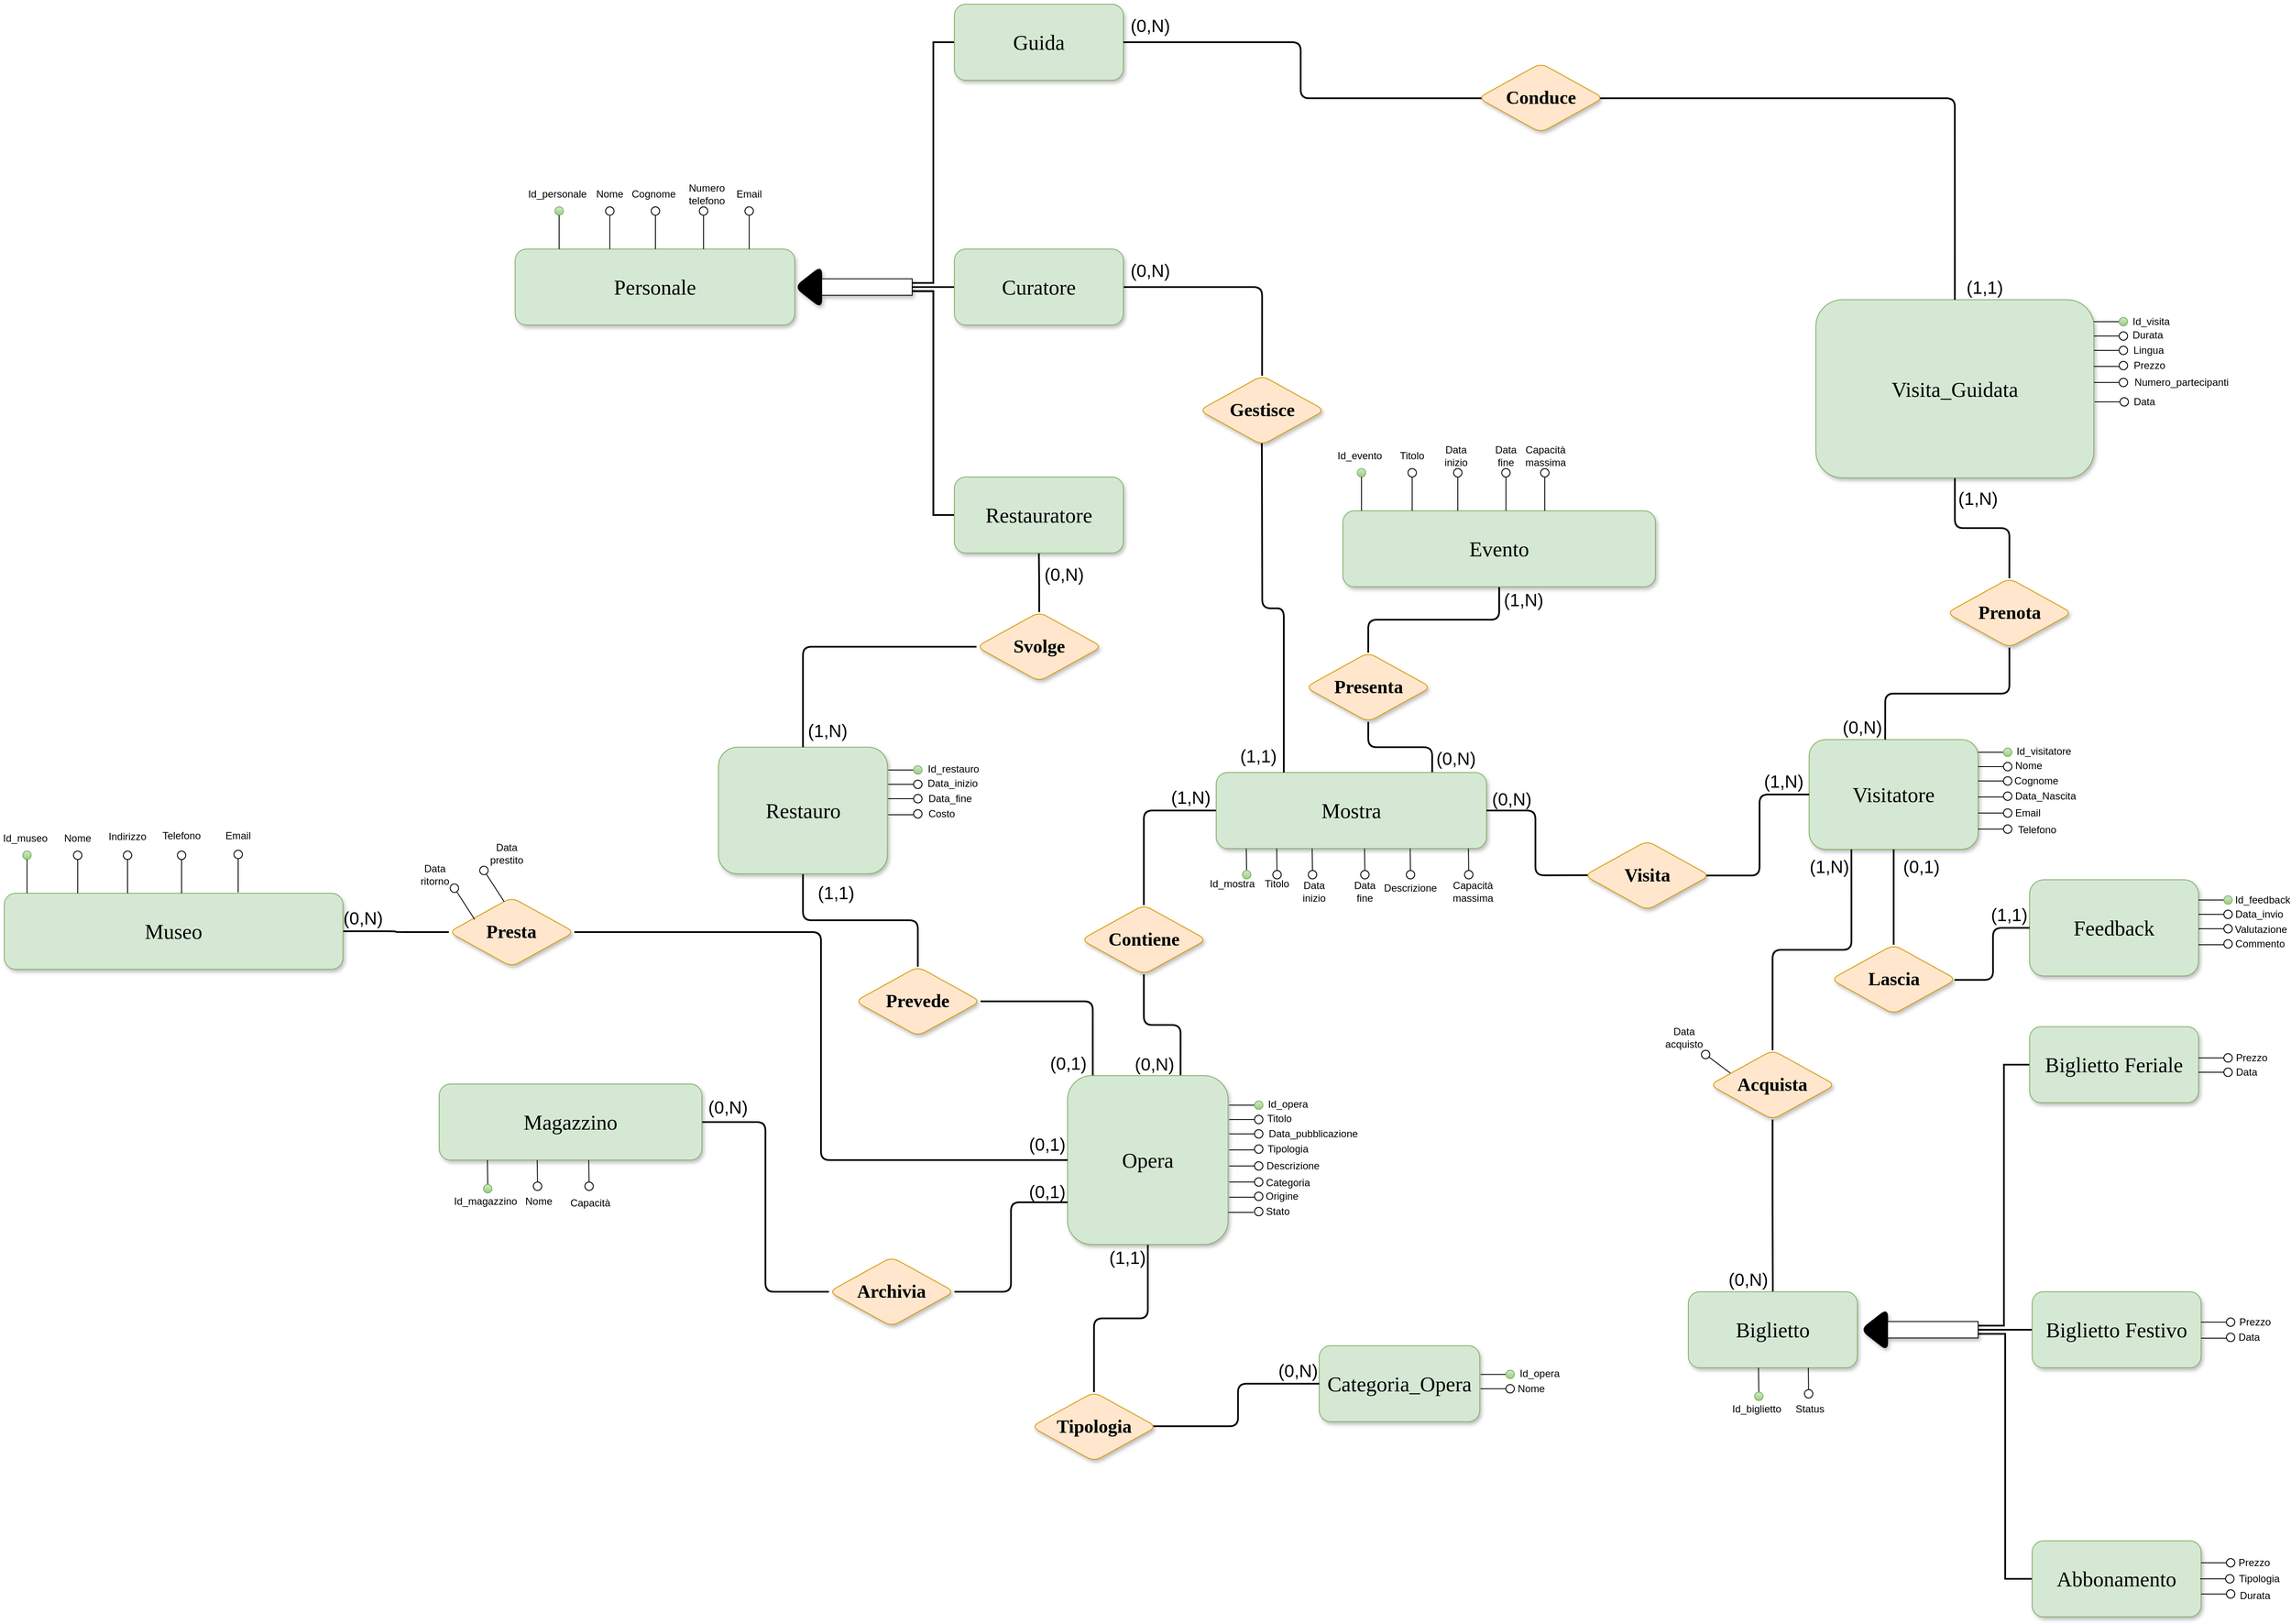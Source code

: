 <mxfile version="25.0.3">
  <diagram name="Page-1" id="HTOZjS7afstR1meojdEO">
    <mxGraphModel dx="3793" dy="2193" grid="1" gridSize="10" guides="1" tooltips="1" connect="1" arrows="1" fold="1" page="1" pageScale="1" pageWidth="827" pageHeight="1169" math="0" shadow="0">
      <root>
        <mxCell id="0" />
        <mxCell id="1" parent="0" />
        <mxCell id="P5rdZ5vx_de0cUmey6Gz-4" style="edgeStyle=orthogonalEdgeStyle;shape=connector;curved=0;rounded=1;orthogonalLoop=1;jettySize=auto;html=1;entryX=0.5;entryY=0;entryDx=0;entryDy=0;strokeColor=default;align=center;verticalAlign=middle;fontFamily=Helvetica;fontSize=12;fontColor=default;labelBackgroundColor=default;endArrow=none;endFill=0;strokeWidth=2;exitX=0.5;exitY=0.956;exitDx=0;exitDy=0;exitPerimeter=0;" parent="1" source="P5rdZ5vx_de0cUmey6Gz-5" target="P5rdZ5vx_de0cUmey6Gz-28" edge="1">
          <mxGeometry relative="1" as="geometry" />
        </mxCell>
        <mxCell id="P5rdZ5vx_de0cUmey6Gz-5" value="&lt;p&gt;&lt;font style=&quot;font-size: 25px;&quot; face=&quot;Times New Roman&quot;&gt;Opera&lt;/font&gt;&lt;/p&gt;" style="rounded=1;whiteSpace=wrap;html=1;shadow=1;fillColor=#d5e8d4;strokeColor=#82b366;" parent="1" vertex="1">
          <mxGeometry x="84" y="979" width="190" height="200" as="geometry" />
        </mxCell>
        <mxCell id="P5rdZ5vx_de0cUmey6Gz-6" value="&lt;p&gt;&lt;font style=&quot;font-size: 25px;&quot; face=&quot;Times New Roman&quot;&gt;Visitatore&lt;/font&gt;&lt;/p&gt;" style="rounded=1;whiteSpace=wrap;html=1;shadow=1;fillColor=#d5e8d4;strokeColor=#82b366;" parent="1" vertex="1">
          <mxGeometry x="962.05" y="581" width="200" height="130" as="geometry" />
        </mxCell>
        <mxCell id="P5rdZ5vx_de0cUmey6Gz-7" style="edgeStyle=orthogonalEdgeStyle;shape=connector;curved=0;rounded=1;orthogonalLoop=1;jettySize=auto;html=1;entryX=0.5;entryY=0;entryDx=0;entryDy=0;strokeColor=default;align=center;verticalAlign=middle;fontFamily=Helvetica;fontSize=12;fontColor=default;labelBackgroundColor=default;endArrow=none;endFill=0;strokeWidth=2;" parent="1" source="P5rdZ5vx_de0cUmey6Gz-8" target="P5rdZ5vx_de0cUmey6Gz-26" edge="1">
          <mxGeometry relative="1" as="geometry" />
        </mxCell>
        <mxCell id="P5rdZ5vx_de0cUmey6Gz-8" value="&lt;p&gt;&lt;font face=&quot;Times New Roman&quot;&gt;&lt;span style=&quot;font-size: 25px;&quot;&gt;Mostra&lt;/span&gt;&lt;/font&gt;&lt;/p&gt;" style="rounded=1;whiteSpace=wrap;html=1;shadow=1;fillColor=#d5e8d4;strokeColor=#82b366;" parent="1" vertex="1">
          <mxGeometry x="260" y="620" width="320" height="90" as="geometry" />
        </mxCell>
        <mxCell id="P5rdZ5vx_de0cUmey6Gz-9" value="&lt;p&gt;&lt;font style=&quot;font-size: 25px;&quot; face=&quot;Times New Roman&quot;&gt;Feedback&lt;/font&gt;&lt;/p&gt;" style="rounded=1;whiteSpace=wrap;html=1;shadow=1;fillColor=#d5e8d4;strokeColor=#82b366;" parent="1" vertex="1">
          <mxGeometry x="1223" y="747" width="200" height="114" as="geometry" />
        </mxCell>
        <mxCell id="P5rdZ5vx_de0cUmey6Gz-10" style="edgeStyle=orthogonalEdgeStyle;shape=connector;curved=0;rounded=1;orthogonalLoop=1;jettySize=auto;html=1;entryX=0;entryY=0.5;entryDx=0;entryDy=0;strokeColor=default;align=center;verticalAlign=middle;fontFamily=Helvetica;fontSize=12;fontColor=default;labelBackgroundColor=default;endArrow=none;endFill=0;strokeWidth=2;" parent="1" source="P5rdZ5vx_de0cUmey6Gz-11" target="P5rdZ5vx_de0cUmey6Gz-23" edge="1">
          <mxGeometry relative="1" as="geometry">
            <mxPoint x="-149.05" y="935" as="targetPoint" />
          </mxGeometry>
        </mxCell>
        <mxCell id="P5rdZ5vx_de0cUmey6Gz-11" value="&lt;p&gt;&lt;font style=&quot;font-size: 25px;&quot; face=&quot;Times New Roman&quot;&gt;Magazzino&lt;/font&gt;&lt;/p&gt;" style="rounded=1;whiteSpace=wrap;html=1;shadow=1;fillColor=#d5e8d4;strokeColor=#82b366;" parent="1" vertex="1">
          <mxGeometry x="-659.95" y="989" width="310.95" height="90" as="geometry" />
        </mxCell>
        <mxCell id="P5rdZ5vx_de0cUmey6Gz-12" style="edgeStyle=orthogonalEdgeStyle;shape=connector;curved=0;rounded=1;orthogonalLoop=1;jettySize=auto;html=1;entryX=0.5;entryY=0;entryDx=0;entryDy=0;strokeColor=default;align=center;verticalAlign=middle;fontFamily=Helvetica;fontSize=12;fontColor=default;labelBackgroundColor=default;endArrow=none;endFill=0;strokeWidth=2;exitX=0.5;exitY=1;exitDx=0;exitDy=0;exitPerimeter=0;" parent="1" source="P5rdZ5vx_de0cUmey6Gz-13" target="P5rdZ5vx_de0cUmey6Gz-24" edge="1">
          <mxGeometry relative="1" as="geometry" />
        </mxCell>
        <mxCell id="P5rdZ5vx_de0cUmey6Gz-13" value="&lt;p&gt;&lt;font style=&quot;font-size: 25px;&quot; face=&quot;Times New Roman&quot;&gt;Restauro&lt;/font&gt;&lt;/p&gt;" style="rounded=1;whiteSpace=wrap;html=1;shadow=1;fillColor=#d5e8d4;strokeColor=#82b366;" parent="1" vertex="1">
          <mxGeometry x="-329.29" y="590" width="200" height="150" as="geometry" />
        </mxCell>
        <mxCell id="P5rdZ5vx_de0cUmey6Gz-14" value="&lt;p&gt;&lt;font style=&quot;font-size: 25px;&quot; face=&quot;Times New Roman&quot;&gt;Categoria_Opera&lt;/font&gt;&lt;/p&gt;" style="rounded=1;whiteSpace=wrap;html=1;shadow=1;fillColor=#d5e8d4;strokeColor=#82b366;" parent="1" vertex="1">
          <mxGeometry x="382" y="1298.85" width="190" height="90" as="geometry" />
        </mxCell>
        <mxCell id="P5rdZ5vx_de0cUmey6Gz-15" style="edgeStyle=orthogonalEdgeStyle;shape=connector;curved=0;rounded=0;orthogonalLoop=1;jettySize=auto;html=1;entryX=1;entryY=0.5;entryDx=0;entryDy=0;strokeColor=default;align=center;verticalAlign=middle;fontFamily=Helvetica;fontSize=12;fontColor=default;labelBackgroundColor=default;endArrow=none;endFill=0;strokeWidth=2;endSize=6;startFill=1;" parent="1" source="P5rdZ5vx_de0cUmey6Gz-17" target="P5rdZ5vx_de0cUmey6Gz-52" edge="1">
          <mxGeometry relative="1" as="geometry" />
        </mxCell>
        <mxCell id="P5rdZ5vx_de0cUmey6Gz-16" value="" style="edgeStyle=orthogonalEdgeStyle;shape=connector;curved=0;rounded=1;orthogonalLoop=1;jettySize=auto;html=1;strokeColor=default;strokeWidth=2;align=center;verticalAlign=middle;fontFamily=Helvetica;fontSize=12;fontColor=default;labelBackgroundColor=default;endArrow=none;endFill=0;entryX=0.5;entryY=0;entryDx=0;entryDy=0;" parent="1" source="P5rdZ5vx_de0cUmey6Gz-17" target="P5rdZ5vx_de0cUmey6Gz-33" edge="1">
          <mxGeometry relative="1" as="geometry">
            <mxPoint x="330" y="140" as="targetPoint" />
          </mxGeometry>
        </mxCell>
        <mxCell id="P5rdZ5vx_de0cUmey6Gz-17" value="&lt;p&gt;&lt;font style=&quot;font-size: 25px;&quot; face=&quot;Times New Roman&quot;&gt;Curatore&lt;/font&gt;&lt;/p&gt;" style="rounded=1;whiteSpace=wrap;html=1;shadow=1;fillColor=#d5e8d4;strokeColor=#82b366;" parent="1" vertex="1">
          <mxGeometry x="-50.0" width="200" height="90" as="geometry" />
        </mxCell>
        <mxCell id="P5rdZ5vx_de0cUmey6Gz-18" style="edgeStyle=orthogonalEdgeStyle;shape=connector;curved=0;rounded=1;orthogonalLoop=1;jettySize=auto;html=1;strokeColor=default;align=center;verticalAlign=middle;fontFamily=Helvetica;fontSize=11;fontColor=default;labelBackgroundColor=default;endArrow=none;endFill=0;exitX=1;exitY=0.5;exitDx=0;exitDy=0;entryX=0;entryY=0.75;entryDx=0;entryDy=0;strokeWidth=2;" parent="1" source="P5rdZ5vx_de0cUmey6Gz-23" target="P5rdZ5vx_de0cUmey6Gz-5" edge="1">
          <mxGeometry relative="1" as="geometry">
            <mxPoint x="-34.09" y="935.42" as="sourcePoint" />
            <mxPoint x="40.0" y="935.42" as="targetPoint" />
          </mxGeometry>
        </mxCell>
        <mxCell id="P5rdZ5vx_de0cUmey6Gz-19" style="edgeStyle=orthogonalEdgeStyle;shape=connector;curved=0;rounded=1;orthogonalLoop=1;jettySize=auto;html=1;entryX=0.5;entryY=0;entryDx=0;entryDy=0;strokeColor=default;align=center;verticalAlign=middle;fontFamily=Helvetica;fontSize=12;fontColor=default;labelBackgroundColor=default;endArrow=none;endFill=0;strokeWidth=2;" parent="1" source="P5rdZ5vx_de0cUmey6Gz-20" target="P5rdZ5vx_de0cUmey6Gz-44" edge="1">
          <mxGeometry relative="1" as="geometry" />
        </mxCell>
        <mxCell id="P5rdZ5vx_de0cUmey6Gz-20" value="&lt;p&gt;&lt;font style=&quot;font-size: 25px;&quot; face=&quot;Times New Roman&quot;&gt;Evento&lt;/font&gt;&lt;span style=&quot;color: rgba(0, 0, 0, 0); font-family: monospace; font-size: 0px; text-align: start; text-wrap-mode: nowrap; background-color: initial;&quot;&gt;%3CmxGraphModel%3E%3Croot%3E%3CmxCell%20id%3D%220%22%2F%3E%3CmxCell%20id%3D%221%22%20parent%3D%220%22%2F%3E%3CmxCell%20id%3D%222%22%20value%3D%22%26lt%3Bp%26gt%3B%26lt%3Bfont%20face%3D%26quot%3BTimes%20New%20Roman%26quot%3B%26gt%3B%26lt%3Bspan%20style%3D%26quot%3Bfont-size%3A%2020px%3B%26quot%3B%26gt%3BPrestito%26lt%3B%2Fspan%26gt%3B%26lt%3B%2Ffont%26gt%3B%26lt%3B%2Fp%26gt%3B%22%20style%3D%22rounded%3D1%3BwhiteSpace%3Dwrap%3Bhtml%3D1%3Bshadow%3D1%3B%22%20vertex%3D%221%22%20parent%3D%221%22%3E%3CmxGeometry%20x%3D%22-413%22%20y%3D%22270%22%20width%3D%22200%22%20height%3D%2290%22%20as%3D%22geometry%22%2F%3E%3C%2FmxCell%3E%3C%2Froot%3E%3C%2FmxGraphModel%3E&lt;/span&gt;&lt;/p&gt;" style="rounded=1;whiteSpace=wrap;html=1;shadow=1;fillColor=#d5e8d4;strokeColor=#82b366;" parent="1" vertex="1">
          <mxGeometry x="410" y="310" width="370" height="90" as="geometry" />
        </mxCell>
        <mxCell id="P5rdZ5vx_de0cUmey6Gz-21" value="&lt;font style=&quot;font-size: 22px;&quot; face=&quot;Garamond&quot;&gt;&lt;b style=&quot;&quot;&gt;Presta&lt;/b&gt;&lt;/font&gt;" style="rhombus;whiteSpace=wrap;html=1;rounded=1;shadow=1;strokeWidth=1;fillColor=#ffe6cc;strokeColor=#d79b00;" parent="1" vertex="1">
          <mxGeometry x="-648.53" y="768" width="148.58" height="82" as="geometry" />
        </mxCell>
        <mxCell id="P5rdZ5vx_de0cUmey6Gz-22" style="edgeStyle=orthogonalEdgeStyle;shape=connector;curved=0;rounded=1;orthogonalLoop=1;jettySize=auto;html=1;strokeColor=default;align=center;verticalAlign=middle;fontFamily=Helvetica;fontSize=11;fontColor=default;labelBackgroundColor=default;endArrow=none;endFill=0;exitX=1;exitY=0.5;exitDx=0;exitDy=0;strokeWidth=2;entryX=0;entryY=0.5;entryDx=0;entryDy=0;" parent="1" source="P5rdZ5vx_de0cUmey6Gz-21" target="P5rdZ5vx_de0cUmey6Gz-5" edge="1">
          <mxGeometry relative="1" as="geometry">
            <mxPoint x="-339" y="890" as="targetPoint" />
          </mxGeometry>
        </mxCell>
        <mxCell id="P5rdZ5vx_de0cUmey6Gz-23" value="&lt;font style=&quot;font-size: 22px;&quot; face=&quot;Garamond&quot;&gt;&lt;b style=&quot;&quot;&gt;Archivia&lt;/b&gt;&lt;/font&gt;" style="rhombus;whiteSpace=wrap;html=1;rounded=1;shadow=1;strokeWidth=1;fillColor=#ffe6cc;strokeColor=#d79b00;" parent="1" vertex="1">
          <mxGeometry x="-198.58" y="1194" width="148.58" height="82" as="geometry" />
        </mxCell>
        <mxCell id="P5rdZ5vx_de0cUmey6Gz-24" value="&lt;font style=&quot;font-size: 22px;&quot; face=&quot;Garamond&quot;&gt;&lt;b style=&quot;&quot;&gt;Prevede&lt;/b&gt;&lt;/font&gt;" style="rhombus;whiteSpace=wrap;html=1;rounded=1;shadow=1;strokeWidth=1;fillColor=#ffe6cc;strokeColor=#d79b00;" parent="1" vertex="1">
          <mxGeometry x="-167.58" y="850" width="148.58" height="82" as="geometry" />
        </mxCell>
        <mxCell id="P5rdZ5vx_de0cUmey6Gz-25" style="edgeStyle=orthogonalEdgeStyle;shape=connector;curved=0;rounded=1;orthogonalLoop=1;jettySize=auto;html=1;entryX=0.157;entryY=-0.002;entryDx=0;entryDy=0;entryPerimeter=0;strokeColor=default;align=center;verticalAlign=middle;fontFamily=Helvetica;fontSize=12;fontColor=default;labelBackgroundColor=default;endArrow=none;endFill=0;strokeWidth=2;" parent="1" source="P5rdZ5vx_de0cUmey6Gz-24" target="P5rdZ5vx_de0cUmey6Gz-5" edge="1">
          <mxGeometry relative="1" as="geometry" />
        </mxCell>
        <mxCell id="P5rdZ5vx_de0cUmey6Gz-26" value="&lt;font style=&quot;font-size: 22px;&quot; face=&quot;Garamond&quot;&gt;&lt;b style=&quot;&quot;&gt;Contiene&lt;/b&gt;&lt;/font&gt;" style="rhombus;whiteSpace=wrap;html=1;rounded=1;shadow=1;strokeWidth=1;fillColor=#ffe6cc;strokeColor=#d79b00;" parent="1" vertex="1">
          <mxGeometry x="100.0" y="777" width="148.58" height="82" as="geometry" />
        </mxCell>
        <mxCell id="P5rdZ5vx_de0cUmey6Gz-27" style="edgeStyle=orthogonalEdgeStyle;shape=connector;curved=0;rounded=1;orthogonalLoop=1;jettySize=auto;html=1;entryX=0;entryY=0.5;entryDx=0;entryDy=0;strokeColor=default;strokeWidth=2;align=center;verticalAlign=middle;fontFamily=Helvetica;fontSize=12;fontColor=default;labelBackgroundColor=default;endArrow=none;endFill=0;exitX=0.937;exitY=0.493;exitDx=0;exitDy=0;exitPerimeter=0;" parent="1" source="P5rdZ5vx_de0cUmey6Gz-28" target="P5rdZ5vx_de0cUmey6Gz-14" edge="1">
          <mxGeometry relative="1" as="geometry" />
        </mxCell>
        <mxCell id="P5rdZ5vx_de0cUmey6Gz-28" value="&lt;font style=&quot;font-size: 22px;&quot; face=&quot;Garamond&quot;&gt;&lt;b style=&quot;&quot;&gt;Tipologia&lt;/b&gt;&lt;/font&gt;" style="rhombus;whiteSpace=wrap;html=1;rounded=1;shadow=1;strokeWidth=1;fillColor=#ffe6cc;strokeColor=#d79b00;" parent="1" vertex="1">
          <mxGeometry x="41.0" y="1353.85" width="148.58" height="82" as="geometry" />
        </mxCell>
        <mxCell id="P5rdZ5vx_de0cUmey6Gz-29" style="edgeStyle=orthogonalEdgeStyle;shape=connector;curved=0;rounded=1;orthogonalLoop=1;jettySize=auto;html=1;entryX=0.704;entryY=-0.003;entryDx=0;entryDy=0;entryPerimeter=0;strokeColor=default;align=center;verticalAlign=middle;fontFamily=Helvetica;fontSize=12;fontColor=default;labelBackgroundColor=default;endArrow=none;endFill=0;strokeWidth=2;" parent="1" source="P5rdZ5vx_de0cUmey6Gz-26" target="P5rdZ5vx_de0cUmey6Gz-5" edge="1">
          <mxGeometry relative="1" as="geometry" />
        </mxCell>
        <mxCell id="P5rdZ5vx_de0cUmey6Gz-30" style="edgeStyle=orthogonalEdgeStyle;shape=connector;curved=0;rounded=1;orthogonalLoop=1;jettySize=auto;html=1;entryX=0.5;entryY=1;entryDx=0;entryDy=0;strokeColor=default;align=center;verticalAlign=middle;fontFamily=Helvetica;fontSize=12;fontColor=default;labelBackgroundColor=default;endArrow=none;endFill=0;strokeWidth=2;" parent="1" source="P5rdZ5vx_de0cUmey6Gz-32" target="P5rdZ5vx_de0cUmey6Gz-49" edge="1">
          <mxGeometry relative="1" as="geometry" />
        </mxCell>
        <mxCell id="P5rdZ5vx_de0cUmey6Gz-31" value="" style="edgeStyle=orthogonalEdgeStyle;shape=connector;curved=0;rounded=1;orthogonalLoop=1;jettySize=auto;html=1;strokeColor=default;strokeWidth=2;align=center;verticalAlign=middle;fontFamily=Helvetica;fontSize=12;fontColor=default;labelBackgroundColor=default;endArrow=none;endFill=0;" parent="1" source="P5rdZ5vx_de0cUmey6Gz-32" target="P5rdZ5vx_de0cUmey6Gz-13" edge="1">
          <mxGeometry relative="1" as="geometry" />
        </mxCell>
        <mxCell id="P5rdZ5vx_de0cUmey6Gz-32" value="&lt;font style=&quot;font-size: 22px;&quot; face=&quot;Garamond&quot;&gt;&lt;b style=&quot;&quot;&gt;Svolge&lt;/b&gt;&lt;/font&gt;" style="rhombus;whiteSpace=wrap;html=1;rounded=1;shadow=1;strokeWidth=1;fillColor=#ffe6cc;strokeColor=#d79b00;" parent="1" vertex="1">
          <mxGeometry x="-23.88" y="430" width="148.58" height="82" as="geometry" />
        </mxCell>
        <mxCell id="P5rdZ5vx_de0cUmey6Gz-33" value="&lt;font style=&quot;font-size: 22px;&quot; face=&quot;Garamond&quot;&gt;&lt;b style=&quot;&quot;&gt;Gestisce&lt;/b&gt;&lt;/font&gt;" style="rhombus;whiteSpace=wrap;html=1;rounded=1;shadow=1;strokeWidth=1;fillColor=#ffe6cc;strokeColor=#d79b00;" parent="1" vertex="1">
          <mxGeometry x="240.0" y="150" width="148.58" height="82" as="geometry" />
        </mxCell>
        <mxCell id="P5rdZ5vx_de0cUmey6Gz-34" style="edgeStyle=orthogonalEdgeStyle;shape=connector;curved=0;rounded=1;orthogonalLoop=1;jettySize=auto;html=1;strokeColor=default;align=center;verticalAlign=middle;fontFamily=Helvetica;fontSize=12;fontColor=default;labelBackgroundColor=default;endArrow=none;endFill=0;strokeWidth=2;entryX=0.25;entryY=0;entryDx=0;entryDy=0;" parent="1" target="P5rdZ5vx_de0cUmey6Gz-8" edge="1">
          <mxGeometry relative="1" as="geometry">
            <mxPoint x="314" y="230" as="sourcePoint" />
            <mxPoint x="290" y="490" as="targetPoint" />
          </mxGeometry>
        </mxCell>
        <mxCell id="P5rdZ5vx_de0cUmey6Gz-35" value="&lt;font style=&quot;font-size: 22px;&quot; face=&quot;Garamond&quot;&gt;&lt;b style=&quot;&quot;&gt;Prenota&lt;/b&gt;&lt;/font&gt;" style="rhombus;whiteSpace=wrap;html=1;rounded=1;shadow=1;strokeWidth=1;fillColor=#ffe6cc;strokeColor=#d79b00;" parent="1" vertex="1">
          <mxGeometry x="1124.76" y="390" width="148.58" height="82" as="geometry" />
        </mxCell>
        <mxCell id="P5rdZ5vx_de0cUmey6Gz-36" style="edgeStyle=orthogonalEdgeStyle;shape=connector;curved=0;rounded=1;orthogonalLoop=1;jettySize=auto;html=1;entryX=0.45;entryY=0;entryDx=0;entryDy=0;entryPerimeter=0;strokeColor=default;align=center;verticalAlign=middle;fontFamily=Helvetica;fontSize=12;fontColor=default;labelBackgroundColor=default;endArrow=none;endFill=0;strokeWidth=2;" parent="1" source="P5rdZ5vx_de0cUmey6Gz-35" target="P5rdZ5vx_de0cUmey6Gz-6" edge="1">
          <mxGeometry relative="1" as="geometry">
            <mxPoint x="879.91" y="620.0" as="targetPoint" />
          </mxGeometry>
        </mxCell>
        <mxCell id="P5rdZ5vx_de0cUmey6Gz-37" style="edgeStyle=orthogonalEdgeStyle;shape=connector;curved=0;rounded=1;orthogonalLoop=1;jettySize=auto;html=1;entryX=0.5;entryY=0;entryDx=0;entryDy=0;strokeColor=default;align=center;verticalAlign=middle;fontFamily=Helvetica;fontSize=12;fontColor=default;labelBackgroundColor=default;endArrow=none;endFill=0;strokeWidth=2;" parent="1" source="P5rdZ5vx_de0cUmey6Gz-38" target="P5rdZ5vx_de0cUmey6Gz-35" edge="1">
          <mxGeometry relative="1" as="geometry" />
        </mxCell>
        <mxCell id="P5rdZ5vx_de0cUmey6Gz-38" value="&lt;p&gt;&lt;font face=&quot;Times New Roman&quot;&gt;&lt;span style=&quot;font-size: 25px;&quot;&gt;Visita_Guidata&lt;/span&gt;&lt;/font&gt;&lt;/p&gt;" style="rounded=1;whiteSpace=wrap;html=1;shadow=1;fillColor=#d5e8d4;strokeColor=#82b366;" parent="1" vertex="1">
          <mxGeometry x="970" y="60" width="329.05" height="211" as="geometry" />
        </mxCell>
        <mxCell id="P5rdZ5vx_de0cUmey6Gz-39" style="edgeStyle=orthogonalEdgeStyle;shape=connector;curved=0;rounded=0;orthogonalLoop=1;jettySize=auto;html=1;strokeColor=default;align=center;verticalAlign=middle;fontFamily=Helvetica;fontSize=12;fontColor=default;labelBackgroundColor=default;endArrow=none;endFill=0;strokeWidth=2;entryX=1;entryY=0.25;entryDx=0;entryDy=0;endSize=6;startFill=1;" parent="1" source="P5rdZ5vx_de0cUmey6Gz-40" target="P5rdZ5vx_de0cUmey6Gz-52" edge="1">
          <mxGeometry relative="1" as="geometry">
            <mxPoint x="-80" y="95" as="targetPoint" />
          </mxGeometry>
        </mxCell>
        <mxCell id="P5rdZ5vx_de0cUmey6Gz-40" value="&lt;p&gt;&lt;font style=&quot;font-size: 25px;&quot; face=&quot;Times New Roman&quot;&gt;Guida&lt;/font&gt;&lt;/p&gt;" style="rounded=1;whiteSpace=wrap;html=1;shadow=1;fillColor=#d5e8d4;strokeColor=#82b366;" parent="1" vertex="1">
          <mxGeometry x="-50.0" y="-290" width="200" height="90" as="geometry" />
        </mxCell>
        <mxCell id="P5rdZ5vx_de0cUmey6Gz-41" style="edgeStyle=orthogonalEdgeStyle;shape=connector;curved=0;rounded=1;orthogonalLoop=1;jettySize=auto;html=1;entryX=0.5;entryY=0;entryDx=0;entryDy=0;strokeColor=default;align=center;verticalAlign=middle;fontFamily=Helvetica;fontSize=12;fontColor=default;labelBackgroundColor=default;endArrow=none;endFill=0;strokeWidth=2;exitX=0.964;exitY=0.505;exitDx=0;exitDy=0;exitPerimeter=0;" parent="1" source="P5rdZ5vx_de0cUmey6Gz-43" target="P5rdZ5vx_de0cUmey6Gz-38" edge="1">
          <mxGeometry relative="1" as="geometry" />
        </mxCell>
        <mxCell id="P5rdZ5vx_de0cUmey6Gz-42" style="edgeStyle=orthogonalEdgeStyle;shape=connector;curved=0;rounded=1;orthogonalLoop=1;jettySize=auto;html=1;entryX=1;entryY=0.5;entryDx=0;entryDy=0;strokeColor=default;align=center;verticalAlign=middle;fontFamily=Helvetica;fontSize=12;fontColor=default;labelBackgroundColor=default;endArrow=none;endFill=0;strokeWidth=2;exitX=0.037;exitY=0.505;exitDx=0;exitDy=0;exitPerimeter=0;" parent="1" source="P5rdZ5vx_de0cUmey6Gz-43" target="P5rdZ5vx_de0cUmey6Gz-40" edge="1">
          <mxGeometry relative="1" as="geometry" />
        </mxCell>
        <mxCell id="P5rdZ5vx_de0cUmey6Gz-43" value="&lt;font style=&quot;font-size: 22px;&quot; face=&quot;Garamond&quot;&gt;&lt;b style=&quot;&quot;&gt;Conduce&lt;/b&gt;&lt;/font&gt;" style="rhombus;whiteSpace=wrap;html=1;rounded=1;shadow=1;strokeWidth=1;fillColor=#ffe6cc;strokeColor=#d79b00;" parent="1" vertex="1">
          <mxGeometry x="570" y="-220" width="148.58" height="82" as="geometry" />
        </mxCell>
        <mxCell id="P5rdZ5vx_de0cUmey6Gz-44" value="&lt;font style=&quot;font-size: 22px;&quot; face=&quot;Garamond&quot;&gt;&lt;b style=&quot;&quot;&gt;Presenta&lt;/b&gt;&lt;/font&gt;" style="rhombus;whiteSpace=wrap;html=1;rounded=1;shadow=1;strokeWidth=1;fillColor=#ffe6cc;strokeColor=#d79b00;" parent="1" vertex="1">
          <mxGeometry x="365.71" y="478" width="148.58" height="82" as="geometry" />
        </mxCell>
        <mxCell id="P5rdZ5vx_de0cUmey6Gz-45" style="edgeStyle=orthogonalEdgeStyle;shape=connector;curved=0;rounded=1;orthogonalLoop=1;jettySize=auto;html=1;entryX=0.799;entryY=-0.004;entryDx=0;entryDy=0;entryPerimeter=0;strokeColor=default;align=center;verticalAlign=middle;fontFamily=Helvetica;fontSize=12;fontColor=default;labelBackgroundColor=default;endArrow=none;endFill=0;strokeWidth=2;" parent="1" source="P5rdZ5vx_de0cUmey6Gz-44" target="P5rdZ5vx_de0cUmey6Gz-8" edge="1">
          <mxGeometry relative="1" as="geometry" />
        </mxCell>
        <mxCell id="P5rdZ5vx_de0cUmey6Gz-46" style="edgeStyle=orthogonalEdgeStyle;shape=connector;curved=0;rounded=0;orthogonalLoop=1;jettySize=auto;html=1;entryX=1;entryY=0.75;entryDx=0;entryDy=0;strokeColor=default;align=center;verticalAlign=middle;fontFamily=Helvetica;fontSize=12;fontColor=default;labelBackgroundColor=default;endArrow=none;endFill=0;strokeWidth=2;endSize=6;startFill=1;" parent="1" source="P5rdZ5vx_de0cUmey6Gz-49" target="P5rdZ5vx_de0cUmey6Gz-52" edge="1">
          <mxGeometry relative="1" as="geometry" />
        </mxCell>
        <mxCell id="P5rdZ5vx_de0cUmey6Gz-47" style="edgeStyle=orthogonalEdgeStyle;shape=connector;curved=0;rounded=0;orthogonalLoop=1;jettySize=auto;html=1;entryX=1;entryY=0.75;entryDx=0;entryDy=0;strokeColor=default;align=center;verticalAlign=middle;fontFamily=Helvetica;fontSize=12;fontColor=default;labelBackgroundColor=default;endArrow=none;endFill=0;endSize=6;startFill=1;strokeWidth=2;" parent="1" source="P5rdZ5vx_de0cUmey6Gz-49" target="P5rdZ5vx_de0cUmey6Gz-52" edge="1">
          <mxGeometry relative="1" as="geometry" />
        </mxCell>
        <mxCell id="P5rdZ5vx_de0cUmey6Gz-48" style="edgeStyle=orthogonalEdgeStyle;shape=connector;curved=0;rounded=0;orthogonalLoop=1;jettySize=auto;html=1;entryX=1;entryY=0.75;entryDx=0;entryDy=0;strokeColor=default;align=center;verticalAlign=middle;fontFamily=Helvetica;fontSize=12;fontColor=default;labelBackgroundColor=default;endArrow=none;endFill=0;strokeWidth=2;endSize=6;startFill=1;" parent="1" source="P5rdZ5vx_de0cUmey6Gz-49" target="P5rdZ5vx_de0cUmey6Gz-52" edge="1">
          <mxGeometry relative="1" as="geometry" />
        </mxCell>
        <mxCell id="P5rdZ5vx_de0cUmey6Gz-49" value="&lt;p&gt;&lt;font style=&quot;font-size: 25px;&quot; face=&quot;Times New Roman&quot;&gt;Restauratore&lt;/font&gt;&lt;/p&gt;" style="rounded=1;whiteSpace=wrap;html=1;shadow=1;fillColor=#d5e8d4;strokeColor=#82b366;" parent="1" vertex="1">
          <mxGeometry x="-50" y="270" width="200" height="90" as="geometry" />
        </mxCell>
        <mxCell id="P5rdZ5vx_de0cUmey6Gz-50" value="&lt;p&gt;&lt;font style=&quot;font-size: 25px;&quot; face=&quot;Times New Roman&quot;&gt;Personale&lt;/font&gt;&lt;/p&gt;" style="rounded=1;whiteSpace=wrap;html=1;shadow=1;fillColor=#d5e8d4;strokeColor=#82b366;" parent="1" vertex="1">
          <mxGeometry x="-570" width="330.95" height="90" as="geometry" />
        </mxCell>
        <mxCell id="P5rdZ5vx_de0cUmey6Gz-51" value="" style="triangle;whiteSpace=wrap;html=1;rounded=1;shadow=1;strokeColor=default;align=center;verticalAlign=middle;fontFamily=Helvetica;fontSize=12;fontColor=default;fillColor=#000000;rotation=-180;" parent="1" vertex="1">
          <mxGeometry x="-239.05" y="20" width="31.9" height="50" as="geometry" />
        </mxCell>
        <mxCell id="P5rdZ5vx_de0cUmey6Gz-52" value="" style="rounded=0;whiteSpace=wrap;html=1;shadow=1;strokeColor=default;align=center;verticalAlign=middle;fontFamily=Helvetica;fontSize=12;fontColor=default;fillColor=default;" parent="1" vertex="1">
          <mxGeometry x="-207.15" y="35.25" width="107.15" height="19.5" as="geometry" />
        </mxCell>
        <mxCell id="P5rdZ5vx_de0cUmey6Gz-53" style="edgeStyle=orthogonalEdgeStyle;shape=connector;curved=0;rounded=1;orthogonalLoop=1;jettySize=auto;html=1;entryX=0;entryY=0.5;entryDx=0;entryDy=0;strokeColor=default;align=center;verticalAlign=middle;fontFamily=Helvetica;fontSize=12;fontColor=default;labelBackgroundColor=default;endArrow=none;endFill=0;strokeWidth=2;exitX=0.965;exitY=0.5;exitDx=0;exitDy=0;exitPerimeter=0;" parent="1" source="P5rdZ5vx_de0cUmey6Gz-55" target="P5rdZ5vx_de0cUmey6Gz-6" edge="1">
          <mxGeometry relative="1" as="geometry" />
        </mxCell>
        <mxCell id="P5rdZ5vx_de0cUmey6Gz-54" value="" style="edgeStyle=orthogonalEdgeStyle;shape=connector;curved=0;rounded=1;orthogonalLoop=1;jettySize=auto;html=1;strokeColor=default;strokeWidth=2;align=center;verticalAlign=middle;fontFamily=Helvetica;fontSize=12;fontColor=default;labelBackgroundColor=default;endArrow=none;endFill=0;exitX=0.029;exitY=0.496;exitDx=0;exitDy=0;exitPerimeter=0;targetPerimeterSpacing=0;sourcePerimeterSpacing=-5;startSize=5;" parent="1" source="P5rdZ5vx_de0cUmey6Gz-55" target="P5rdZ5vx_de0cUmey6Gz-8" edge="1">
          <mxGeometry relative="1" as="geometry" />
        </mxCell>
        <mxCell id="P5rdZ5vx_de0cUmey6Gz-55" value="&lt;font style=&quot;font-size: 22px;&quot; face=&quot;Garamond&quot;&gt;&lt;b style=&quot;&quot;&gt;Visita&lt;/b&gt;&lt;/font&gt;" style="rhombus;whiteSpace=wrap;html=1;rounded=1;shadow=1;strokeWidth=1;fillColor=#ffe6cc;strokeColor=#d79b00;" parent="1" vertex="1">
          <mxGeometry x="695.84" y="701" width="148.58" height="82" as="geometry" />
        </mxCell>
        <mxCell id="P5rdZ5vx_de0cUmey6Gz-56" style="edgeStyle=orthogonalEdgeStyle;shape=connector;curved=0;rounded=1;orthogonalLoop=1;jettySize=auto;html=1;entryX=0;entryY=0.5;entryDx=0;entryDy=0;strokeColor=default;align=center;verticalAlign=middle;fontFamily=Helvetica;fontSize=12;fontColor=default;labelBackgroundColor=default;endArrow=none;endFill=0;strokeWidth=2;exitX=0.985;exitY=0.507;exitDx=0;exitDy=0;exitPerimeter=0;" parent="1" source="P5rdZ5vx_de0cUmey6Gz-58" target="P5rdZ5vx_de0cUmey6Gz-9" edge="1">
          <mxGeometry relative="1" as="geometry" />
        </mxCell>
        <mxCell id="P5rdZ5vx_de0cUmey6Gz-57" value="" style="edgeStyle=orthogonalEdgeStyle;rounded=1;orthogonalLoop=1;jettySize=auto;html=1;curved=0;strokeColor=default;endArrow=none;endFill=0;strokeWidth=2;" parent="1" source="P5rdZ5vx_de0cUmey6Gz-58" target="P5rdZ5vx_de0cUmey6Gz-6" edge="1">
          <mxGeometry relative="1" as="geometry" />
        </mxCell>
        <mxCell id="P5rdZ5vx_de0cUmey6Gz-58" value="&lt;font style=&quot;font-size: 22px;&quot; face=&quot;Garamond&quot;&gt;&lt;b style=&quot;&quot;&gt;Lascia&lt;/b&gt;&lt;/font&gt;" style="rhombus;whiteSpace=wrap;html=1;rounded=1;shadow=1;strokeWidth=1;fillColor=#ffe6cc;strokeColor=#d79b00;" parent="1" vertex="1">
          <mxGeometry x="987.76" y="824" width="148.58" height="82" as="geometry" />
        </mxCell>
        <mxCell id="P5rdZ5vx_de0cUmey6Gz-59" style="edgeStyle=orthogonalEdgeStyle;shape=connector;curved=0;rounded=1;orthogonalLoop=1;jettySize=auto;html=1;entryX=0.25;entryY=1;entryDx=0;entryDy=0;strokeColor=default;align=center;verticalAlign=middle;fontFamily=Helvetica;fontSize=12;fontColor=default;labelBackgroundColor=default;endArrow=none;endFill=0;strokeWidth=2;" parent="1" source="P5rdZ5vx_de0cUmey6Gz-61" target="P5rdZ5vx_de0cUmey6Gz-6" edge="1">
          <mxGeometry relative="1" as="geometry" />
        </mxCell>
        <mxCell id="P5rdZ5vx_de0cUmey6Gz-60" value="" style="edgeStyle=orthogonalEdgeStyle;shape=connector;curved=0;rounded=1;orthogonalLoop=1;jettySize=auto;html=1;strokeColor=default;strokeWidth=2;align=center;verticalAlign=middle;fontFamily=Helvetica;fontSize=12;fontColor=default;labelBackgroundColor=default;endArrow=none;endFill=0;" parent="1" source="P5rdZ5vx_de0cUmey6Gz-61" target="P5rdZ5vx_de0cUmey6Gz-70" edge="1">
          <mxGeometry relative="1" as="geometry" />
        </mxCell>
        <mxCell id="P5rdZ5vx_de0cUmey6Gz-61" value="&lt;font style=&quot;font-size: 22px;&quot; face=&quot;Garamond&quot;&gt;&lt;b style=&quot;&quot;&gt;Acquista&lt;/b&gt;&lt;/font&gt;" style="rhombus;whiteSpace=wrap;html=1;rounded=1;shadow=1;strokeWidth=1;fillColor=#ffe6cc;strokeColor=#d79b00;" parent="1" vertex="1">
          <mxGeometry x="844.42" y="949" width="148.58" height="82" as="geometry" />
        </mxCell>
        <mxCell id="P5rdZ5vx_de0cUmey6Gz-62" style="edgeStyle=orthogonalEdgeStyle;shape=connector;curved=0;rounded=0;orthogonalLoop=1;jettySize=auto;html=1;entryX=1;entryY=0.5;entryDx=0;entryDy=0;strokeColor=default;align=center;verticalAlign=middle;fontFamily=Helvetica;fontSize=12;fontColor=default;labelBackgroundColor=default;endArrow=none;endFill=0;strokeWidth=2;" parent="1" source="P5rdZ5vx_de0cUmey6Gz-63" target="P5rdZ5vx_de0cUmey6Gz-72" edge="1">
          <mxGeometry relative="1" as="geometry" />
        </mxCell>
        <mxCell id="P5rdZ5vx_de0cUmey6Gz-63" value="&lt;p&gt;&lt;font style=&quot;font-size: 25px;&quot; face=&quot;Times New Roman&quot;&gt;Biglietto Festivo&lt;/font&gt;&lt;/p&gt;" style="rounded=1;whiteSpace=wrap;html=1;shadow=1;fillColor=#d5e8d4;strokeColor=#82b366;" parent="1" vertex="1">
          <mxGeometry x="1226.05" y="1235" width="200" height="90" as="geometry" />
        </mxCell>
        <mxCell id="P5rdZ5vx_de0cUmey6Gz-64" style="edgeStyle=orthogonalEdgeStyle;shape=connector;curved=0;rounded=0;orthogonalLoop=1;jettySize=auto;html=1;strokeColor=default;align=center;verticalAlign=middle;fontFamily=Helvetica;fontSize=12;fontColor=default;labelBackgroundColor=default;endArrow=none;endFill=0;strokeWidth=2;entryX=1;entryY=0.25;entryDx=0;entryDy=0;" parent="1" source="P5rdZ5vx_de0cUmey6Gz-65" target="P5rdZ5vx_de0cUmey6Gz-72" edge="1">
          <mxGeometry relative="1" as="geometry">
            <mxPoint x="1182.05" y="966" as="targetPoint" />
          </mxGeometry>
        </mxCell>
        <mxCell id="P5rdZ5vx_de0cUmey6Gz-65" value="&lt;p&gt;&lt;font style=&quot;font-size: 25px;&quot; face=&quot;Times New Roman&quot;&gt;Biglietto Feriale&lt;/font&gt;&lt;/p&gt;" style="rounded=1;whiteSpace=wrap;html=1;shadow=1;fillColor=#d5e8d4;strokeColor=#82b366;" parent="1" vertex="1">
          <mxGeometry x="1223.05" y="921" width="200" height="90" as="geometry" />
        </mxCell>
        <mxCell id="P5rdZ5vx_de0cUmey6Gz-66" style="edgeStyle=orthogonalEdgeStyle;shape=connector;curved=0;rounded=0;orthogonalLoop=1;jettySize=auto;html=1;entryX=1;entryY=0.75;entryDx=0;entryDy=0;strokeColor=none;align=center;verticalAlign=middle;fontFamily=Helvetica;fontSize=12;fontColor=default;labelBackgroundColor=default;endArrow=none;endFill=0;strokeWidth=11;" parent="1" source="P5rdZ5vx_de0cUmey6Gz-69" target="P5rdZ5vx_de0cUmey6Gz-72" edge="1">
          <mxGeometry relative="1" as="geometry" />
        </mxCell>
        <mxCell id="P5rdZ5vx_de0cUmey6Gz-67" style="edgeStyle=orthogonalEdgeStyle;shape=connector;curved=0;rounded=0;orthogonalLoop=1;jettySize=auto;html=1;entryX=1;entryY=0.75;entryDx=0;entryDy=0;strokeColor=none;align=center;verticalAlign=middle;fontFamily=Helvetica;fontSize=12;fontColor=default;labelBackgroundColor=default;endArrow=none;endFill=0;" parent="1" source="P5rdZ5vx_de0cUmey6Gz-69" target="P5rdZ5vx_de0cUmey6Gz-72" edge="1">
          <mxGeometry relative="1" as="geometry" />
        </mxCell>
        <mxCell id="P5rdZ5vx_de0cUmey6Gz-68" style="edgeStyle=orthogonalEdgeStyle;shape=connector;curved=0;rounded=0;orthogonalLoop=1;jettySize=auto;html=1;entryX=1;entryY=0.75;entryDx=0;entryDy=0;strokeColor=default;align=center;verticalAlign=middle;fontFamily=Helvetica;fontSize=12;fontColor=default;labelBackgroundColor=default;endArrow=none;endFill=0;strokeWidth=2;" parent="1" source="P5rdZ5vx_de0cUmey6Gz-69" target="P5rdZ5vx_de0cUmey6Gz-72" edge="1">
          <mxGeometry relative="1" as="geometry" />
        </mxCell>
        <mxCell id="P5rdZ5vx_de0cUmey6Gz-69" value="&lt;p&gt;&lt;font style=&quot;font-size: 25px;&quot; face=&quot;Times New Roman&quot;&gt;Abbonamento&lt;/font&gt;&lt;/p&gt;" style="rounded=1;whiteSpace=wrap;html=1;shadow=1;fillColor=#d5e8d4;strokeColor=#82b366;" parent="1" vertex="1">
          <mxGeometry x="1226.05" y="1530" width="200" height="90" as="geometry" />
        </mxCell>
        <mxCell id="P5rdZ5vx_de0cUmey6Gz-70" value="&lt;p&gt;&lt;font style=&quot;font-size: 25px;&quot; face=&quot;Times New Roman&quot;&gt;Biglietto&lt;/font&gt;&lt;/p&gt;" style="rounded=1;whiteSpace=wrap;html=1;shadow=1;fillColor=#d5e8d4;strokeColor=#82b366;" parent="1" vertex="1">
          <mxGeometry x="819" y="1235" width="200" height="90" as="geometry" />
        </mxCell>
        <mxCell id="P5rdZ5vx_de0cUmey6Gz-71" value="" style="triangle;whiteSpace=wrap;html=1;rounded=1;shadow=1;strokeColor=default;align=center;verticalAlign=middle;fontFamily=Helvetica;fontSize=12;fontColor=default;fillColor=#000000;rotation=-180;" parent="1" vertex="1">
          <mxGeometry x="1023" y="1255" width="31.9" height="50" as="geometry" />
        </mxCell>
        <mxCell id="P5rdZ5vx_de0cUmey6Gz-72" value="" style="rounded=0;whiteSpace=wrap;html=1;shadow=1;strokeColor=default;align=center;verticalAlign=middle;fontFamily=Helvetica;fontSize=12;fontColor=default;fillColor=default;" parent="1" vertex="1">
          <mxGeometry x="1054.9" y="1270.25" width="107.15" height="19.5" as="geometry" />
        </mxCell>
        <mxCell id="P5rdZ5vx_de0cUmey6Gz-73" value="" style="endArrow=none;html=1;rounded=0;" parent="1" target="P5rdZ5vx_de0cUmey6Gz-74" edge="1">
          <mxGeometry width="50" height="50" relative="1" as="geometry">
            <mxPoint x="275.29" y="1014" as="sourcePoint" />
            <mxPoint x="315.29" y="1014" as="targetPoint" />
          </mxGeometry>
        </mxCell>
        <mxCell id="P5rdZ5vx_de0cUmey6Gz-74" value="" style="ellipse;whiteSpace=wrap;html=1;aspect=fixed;strokeColor=#82b366;fillColor=#d5e8d4;gradientColor=#97d077;" parent="1" vertex="1">
          <mxGeometry x="305.29" y="1009" width="10" height="10" as="geometry" />
        </mxCell>
        <mxCell id="P5rdZ5vx_de0cUmey6Gz-75" value="" style="endArrow=none;html=1;rounded=0;" parent="1" edge="1">
          <mxGeometry width="50" height="50" relative="1" as="geometry">
            <mxPoint x="275.29" y="1031" as="sourcePoint" />
            <mxPoint x="305.29" y="1031" as="targetPoint" />
          </mxGeometry>
        </mxCell>
        <mxCell id="P5rdZ5vx_de0cUmey6Gz-76" value="" style="ellipse;whiteSpace=wrap;html=1;aspect=fixed;" parent="1" vertex="1">
          <mxGeometry x="305.29" y="1026" width="10" height="10" as="geometry" />
        </mxCell>
        <mxCell id="P5rdZ5vx_de0cUmey6Gz-77" value="" style="endArrow=none;html=1;rounded=0;" parent="1" target="P5rdZ5vx_de0cUmey6Gz-78" edge="1">
          <mxGeometry width="50" height="50" relative="1" as="geometry">
            <mxPoint x="275.29" y="1048" as="sourcePoint" />
            <mxPoint x="315.29" y="1048" as="targetPoint" />
          </mxGeometry>
        </mxCell>
        <mxCell id="P5rdZ5vx_de0cUmey6Gz-78" value="" style="ellipse;whiteSpace=wrap;html=1;aspect=fixed;" parent="1" vertex="1">
          <mxGeometry x="305.29" y="1043" width="10" height="10" as="geometry" />
        </mxCell>
        <mxCell id="P5rdZ5vx_de0cUmey6Gz-79" value="" style="endArrow=none;html=1;rounded=0;" parent="1" edge="1">
          <mxGeometry width="50" height="50" relative="1" as="geometry">
            <mxPoint x="275.29" y="1067" as="sourcePoint" />
            <mxPoint x="305.29" y="1067" as="targetPoint" />
          </mxGeometry>
        </mxCell>
        <mxCell id="P5rdZ5vx_de0cUmey6Gz-80" value="" style="ellipse;whiteSpace=wrap;html=1;aspect=fixed;" parent="1" vertex="1">
          <mxGeometry x="305.29" y="1061" width="10" height="10" as="geometry" />
        </mxCell>
        <mxCell id="P5rdZ5vx_de0cUmey6Gz-81" value="" style="endArrow=none;html=1;rounded=0;" parent="1" edge="1">
          <mxGeometry width="50" height="50" relative="1" as="geometry">
            <mxPoint x="275.29" y="1086" as="sourcePoint" />
            <mxPoint x="305.29" y="1086" as="targetPoint" />
          </mxGeometry>
        </mxCell>
        <mxCell id="P5rdZ5vx_de0cUmey6Gz-82" value="" style="ellipse;whiteSpace=wrap;html=1;aspect=fixed;" parent="1" vertex="1">
          <mxGeometry x="305.29" y="1081" width="10" height="10" as="geometry" />
        </mxCell>
        <mxCell id="P5rdZ5vx_de0cUmey6Gz-83" value="" style="endArrow=none;html=1;rounded=0;" parent="1" edge="1">
          <mxGeometry width="50" height="50" relative="1" as="geometry">
            <mxPoint x="275.29" y="1105" as="sourcePoint" />
            <mxPoint x="305.29" y="1105" as="targetPoint" />
          </mxGeometry>
        </mxCell>
        <mxCell id="P5rdZ5vx_de0cUmey6Gz-84" value="" style="ellipse;whiteSpace=wrap;html=1;aspect=fixed;" parent="1" vertex="1">
          <mxGeometry x="305.29" y="1100" width="10" height="10" as="geometry" />
        </mxCell>
        <mxCell id="P5rdZ5vx_de0cUmey6Gz-85" value="" style="endArrow=none;html=1;rounded=0;" parent="1" edge="1">
          <mxGeometry width="50" height="50" relative="1" as="geometry">
            <mxPoint x="275.29" y="1123" as="sourcePoint" />
            <mxPoint x="305.29" y="1123" as="targetPoint" />
          </mxGeometry>
        </mxCell>
        <mxCell id="P5rdZ5vx_de0cUmey6Gz-86" value="" style="ellipse;whiteSpace=wrap;html=1;aspect=fixed;" parent="1" vertex="1">
          <mxGeometry x="305.29" y="1117" width="10" height="10" as="geometry" />
        </mxCell>
        <mxCell id="P5rdZ5vx_de0cUmey6Gz-87" value="" style="endArrow=none;html=1;rounded=0;" parent="1" edge="1">
          <mxGeometry width="50" height="50" relative="1" as="geometry">
            <mxPoint x="274.29" y="1141" as="sourcePoint" />
            <mxPoint x="304.29" y="1141" as="targetPoint" />
          </mxGeometry>
        </mxCell>
        <mxCell id="P5rdZ5vx_de0cUmey6Gz-88" value="" style="ellipse;whiteSpace=wrap;html=1;aspect=fixed;" parent="1" vertex="1">
          <mxGeometry x="305.29" y="1135" width="10" height="10" as="geometry" />
        </mxCell>
        <mxCell id="P5rdZ5vx_de0cUmey6Gz-89" value="Id_opera" style="text;html=1;align=center;verticalAlign=middle;whiteSpace=wrap;rounded=0;" parent="1" vertex="1">
          <mxGeometry x="315.29" y="998" width="60" height="30" as="geometry" />
        </mxCell>
        <mxCell id="P5rdZ5vx_de0cUmey6Gz-90" value="Titolo" style="text;html=1;align=center;verticalAlign=middle;whiteSpace=wrap;rounded=0;" parent="1" vertex="1">
          <mxGeometry x="305.29" y="1015" width="60" height="30" as="geometry" />
        </mxCell>
        <mxCell id="P5rdZ5vx_de0cUmey6Gz-91" value="Data_pubblicazione" style="text;html=1;align=center;verticalAlign=middle;whiteSpace=wrap;rounded=0;" parent="1" vertex="1">
          <mxGeometry x="345.29" y="1033" width="60" height="30" as="geometry" />
        </mxCell>
        <mxCell id="P5rdZ5vx_de0cUmey6Gz-92" value="Tipologia" style="text;html=1;align=center;verticalAlign=middle;whiteSpace=wrap;rounded=0;" parent="1" vertex="1">
          <mxGeometry x="315.29" y="1051" width="60" height="30" as="geometry" />
        </mxCell>
        <mxCell id="P5rdZ5vx_de0cUmey6Gz-93" value="Descrizione" style="text;html=1;align=center;verticalAlign=middle;whiteSpace=wrap;rounded=0;" parent="1" vertex="1">
          <mxGeometry x="321.29" y="1071" width="60" height="30" as="geometry" />
        </mxCell>
        <mxCell id="P5rdZ5vx_de0cUmey6Gz-94" value="Categoria" style="text;html=1;align=center;verticalAlign=middle;whiteSpace=wrap;rounded=0;" parent="1" vertex="1">
          <mxGeometry x="315.29" y="1091" width="60" height="30" as="geometry" />
        </mxCell>
        <mxCell id="P5rdZ5vx_de0cUmey6Gz-95" value="Origine" style="text;html=1;align=center;verticalAlign=middle;whiteSpace=wrap;rounded=0;" parent="1" vertex="1">
          <mxGeometry x="308.29" y="1107" width="60" height="30" as="geometry" />
        </mxCell>
        <mxCell id="P5rdZ5vx_de0cUmey6Gz-96" value="Stato" style="text;html=1;align=center;verticalAlign=middle;whiteSpace=wrap;rounded=0;" parent="1" vertex="1">
          <mxGeometry x="303.29" y="1125" width="60" height="30" as="geometry" />
        </mxCell>
        <mxCell id="P5rdZ5vx_de0cUmey6Gz-97" value="" style="endArrow=none;html=1;rounded=0;entryX=0.078;entryY=1.035;entryDx=0;entryDy=0;entryPerimeter=0;" parent="1" edge="1">
          <mxGeometry width="50" height="50" relative="1" as="geometry">
            <mxPoint x="296" y="740" as="sourcePoint" />
            <mxPoint x="295.6" y="710.15" as="targetPoint" />
          </mxGeometry>
        </mxCell>
        <mxCell id="P5rdZ5vx_de0cUmey6Gz-98" value="" style="ellipse;whiteSpace=wrap;html=1;aspect=fixed;strokeColor=#82b366;fillColor=#d5e8d4;gradientColor=#97d077;" parent="1" vertex="1">
          <mxGeometry x="291" y="736" width="10" height="10" as="geometry" />
        </mxCell>
        <mxCell id="P5rdZ5vx_de0cUmey6Gz-99" value="" style="endArrow=none;html=1;rounded=0;entryX=0.078;entryY=1.035;entryDx=0;entryDy=0;entryPerimeter=0;" parent="1" edge="1">
          <mxGeometry width="50" height="50" relative="1" as="geometry">
            <mxPoint x="332" y="740" as="sourcePoint" />
            <mxPoint x="331.6" y="710.15" as="targetPoint" />
          </mxGeometry>
        </mxCell>
        <mxCell id="P5rdZ5vx_de0cUmey6Gz-100" value="" style="ellipse;whiteSpace=wrap;html=1;aspect=fixed;" parent="1" vertex="1">
          <mxGeometry x="327" y="736" width="10" height="10" as="geometry" />
        </mxCell>
        <mxCell id="P5rdZ5vx_de0cUmey6Gz-101" value="" style="endArrow=none;html=1;rounded=0;entryX=0.078;entryY=1.035;entryDx=0;entryDy=0;entryPerimeter=0;" parent="1" edge="1">
          <mxGeometry width="50" height="50" relative="1" as="geometry">
            <mxPoint x="374" y="740" as="sourcePoint" />
            <mxPoint x="373.6" y="710.15" as="targetPoint" />
          </mxGeometry>
        </mxCell>
        <mxCell id="P5rdZ5vx_de0cUmey6Gz-102" value="" style="ellipse;whiteSpace=wrap;html=1;aspect=fixed;" parent="1" vertex="1">
          <mxGeometry x="369" y="736" width="10" height="10" as="geometry" />
        </mxCell>
        <mxCell id="P5rdZ5vx_de0cUmey6Gz-103" value="" style="endArrow=none;html=1;rounded=0;entryX=0.078;entryY=1.035;entryDx=0;entryDy=0;entryPerimeter=0;" parent="1" edge="1">
          <mxGeometry width="50" height="50" relative="1" as="geometry">
            <mxPoint x="436" y="740" as="sourcePoint" />
            <mxPoint x="435.6" y="710.15" as="targetPoint" />
          </mxGeometry>
        </mxCell>
        <mxCell id="P5rdZ5vx_de0cUmey6Gz-104" value="" style="ellipse;whiteSpace=wrap;html=1;aspect=fixed;" parent="1" vertex="1">
          <mxGeometry x="431" y="736" width="10" height="10" as="geometry" />
        </mxCell>
        <mxCell id="P5rdZ5vx_de0cUmey6Gz-105" value="" style="endArrow=none;html=1;rounded=0;entryX=0.078;entryY=1.035;entryDx=0;entryDy=0;entryPerimeter=0;" parent="1" edge="1">
          <mxGeometry width="50" height="50" relative="1" as="geometry">
            <mxPoint x="490" y="740" as="sourcePoint" />
            <mxPoint x="489.6" y="710.15" as="targetPoint" />
          </mxGeometry>
        </mxCell>
        <mxCell id="P5rdZ5vx_de0cUmey6Gz-106" value="" style="ellipse;whiteSpace=wrap;html=1;aspect=fixed;" parent="1" vertex="1">
          <mxGeometry x="485" y="736" width="10" height="10" as="geometry" />
        </mxCell>
        <mxCell id="P5rdZ5vx_de0cUmey6Gz-107" value="" style="endArrow=none;html=1;rounded=0;entryX=0.078;entryY=1.035;entryDx=0;entryDy=0;entryPerimeter=0;" parent="1" edge="1">
          <mxGeometry width="50" height="50" relative="1" as="geometry">
            <mxPoint x="559" y="740" as="sourcePoint" />
            <mxPoint x="558.6" y="710.15" as="targetPoint" />
          </mxGeometry>
        </mxCell>
        <mxCell id="P5rdZ5vx_de0cUmey6Gz-108" value="" style="ellipse;whiteSpace=wrap;html=1;aspect=fixed;" parent="1" vertex="1">
          <mxGeometry x="554" y="736" width="10" height="10" as="geometry" />
        </mxCell>
        <mxCell id="P5rdZ5vx_de0cUmey6Gz-109" value="Id_mostra" style="text;html=1;align=center;verticalAlign=middle;whiteSpace=wrap;rounded=0;" parent="1" vertex="1">
          <mxGeometry x="248.58" y="737" width="60" height="30" as="geometry" />
        </mxCell>
        <mxCell id="P5rdZ5vx_de0cUmey6Gz-110" value="Titolo" style="text;html=1;align=center;verticalAlign=middle;whiteSpace=wrap;rounded=0;" parent="1" vertex="1">
          <mxGeometry x="302" y="737" width="60" height="30" as="geometry" />
        </mxCell>
        <mxCell id="P5rdZ5vx_de0cUmey6Gz-111" value="Data&lt;div&gt;inizio&lt;/div&gt;" style="text;html=1;align=center;verticalAlign=middle;whiteSpace=wrap;rounded=0;" parent="1" vertex="1">
          <mxGeometry x="346" y="750" width="60" height="22" as="geometry" />
        </mxCell>
        <mxCell id="P5rdZ5vx_de0cUmey6Gz-112" value="Data&lt;div&gt;fine&lt;/div&gt;" style="text;html=1;align=center;verticalAlign=middle;whiteSpace=wrap;rounded=0;" parent="1" vertex="1">
          <mxGeometry x="406" y="750" width="60" height="22" as="geometry" />
        </mxCell>
        <mxCell id="P5rdZ5vx_de0cUmey6Gz-113" value="Descrizione" style="text;html=1;align=center;verticalAlign=middle;whiteSpace=wrap;rounded=0;" parent="1" vertex="1">
          <mxGeometry x="460" y="742" width="60" height="30" as="geometry" />
        </mxCell>
        <mxCell id="P5rdZ5vx_de0cUmey6Gz-114" value="Capacità&lt;div&gt;massima&lt;/div&gt;" style="text;html=1;align=center;verticalAlign=middle;whiteSpace=wrap;rounded=0;" parent="1" vertex="1">
          <mxGeometry x="534" y="746" width="60" height="30" as="geometry" />
        </mxCell>
        <mxCell id="P5rdZ5vx_de0cUmey6Gz-115" value="" style="endArrow=none;html=1;rounded=0;" parent="1" target="P5rdZ5vx_de0cUmey6Gz-116" edge="1">
          <mxGeometry width="50" height="50" relative="1" as="geometry">
            <mxPoint x="1162.05" y="596" as="sourcePoint" />
            <mxPoint x="1202.05" y="596" as="targetPoint" />
          </mxGeometry>
        </mxCell>
        <mxCell id="P5rdZ5vx_de0cUmey6Gz-116" value="" style="ellipse;whiteSpace=wrap;html=1;aspect=fixed;strokeColor=#82b366;fillColor=#d5e8d4;gradientColor=#97d077;" parent="1" vertex="1">
          <mxGeometry x="1192.05" y="591" width="10" height="10" as="geometry" />
        </mxCell>
        <mxCell id="P5rdZ5vx_de0cUmey6Gz-117" value="" style="endArrow=none;html=1;rounded=0;" parent="1" edge="1">
          <mxGeometry width="50" height="50" relative="1" as="geometry">
            <mxPoint x="1162.05" y="613" as="sourcePoint" />
            <mxPoint x="1192.05" y="613" as="targetPoint" />
          </mxGeometry>
        </mxCell>
        <mxCell id="P5rdZ5vx_de0cUmey6Gz-118" value="" style="ellipse;whiteSpace=wrap;html=1;aspect=fixed;" parent="1" vertex="1">
          <mxGeometry x="1192.05" y="608" width="10" height="10" as="geometry" />
        </mxCell>
        <mxCell id="P5rdZ5vx_de0cUmey6Gz-119" value="" style="endArrow=none;html=1;rounded=0;" parent="1" target="P5rdZ5vx_de0cUmey6Gz-120" edge="1">
          <mxGeometry width="50" height="50" relative="1" as="geometry">
            <mxPoint x="1162.05" y="630" as="sourcePoint" />
            <mxPoint x="1202.05" y="630" as="targetPoint" />
          </mxGeometry>
        </mxCell>
        <mxCell id="P5rdZ5vx_de0cUmey6Gz-120" value="" style="ellipse;whiteSpace=wrap;html=1;aspect=fixed;" parent="1" vertex="1">
          <mxGeometry x="1192.05" y="625" width="10" height="10" as="geometry" />
        </mxCell>
        <mxCell id="P5rdZ5vx_de0cUmey6Gz-121" value="" style="endArrow=none;html=1;rounded=0;" parent="1" edge="1">
          <mxGeometry width="50" height="50" relative="1" as="geometry">
            <mxPoint x="1162.05" y="649" as="sourcePoint" />
            <mxPoint x="1192.05" y="649" as="targetPoint" />
          </mxGeometry>
        </mxCell>
        <mxCell id="P5rdZ5vx_de0cUmey6Gz-122" value="" style="ellipse;whiteSpace=wrap;html=1;aspect=fixed;" parent="1" vertex="1">
          <mxGeometry x="1192.05" y="643" width="10" height="10" as="geometry" />
        </mxCell>
        <mxCell id="P5rdZ5vx_de0cUmey6Gz-123" value="" style="endArrow=none;html=1;rounded=0;" parent="1" edge="1">
          <mxGeometry width="50" height="50" relative="1" as="geometry">
            <mxPoint x="1162.05" y="668" as="sourcePoint" />
            <mxPoint x="1192.05" y="668" as="targetPoint" />
          </mxGeometry>
        </mxCell>
        <mxCell id="P5rdZ5vx_de0cUmey6Gz-124" value="" style="ellipse;whiteSpace=wrap;html=1;aspect=fixed;" parent="1" vertex="1">
          <mxGeometry x="1192.05" y="663" width="10" height="10" as="geometry" />
        </mxCell>
        <mxCell id="P5rdZ5vx_de0cUmey6Gz-125" value="" style="endArrow=none;html=1;rounded=0;" parent="1" edge="1">
          <mxGeometry width="50" height="50" relative="1" as="geometry">
            <mxPoint x="1162.05" y="687" as="sourcePoint" />
            <mxPoint x="1192.05" y="687" as="targetPoint" />
          </mxGeometry>
        </mxCell>
        <mxCell id="P5rdZ5vx_de0cUmey6Gz-126" value="" style="ellipse;whiteSpace=wrap;html=1;aspect=fixed;" parent="1" vertex="1">
          <mxGeometry x="1192.05" y="682" width="10" height="10" as="geometry" />
        </mxCell>
        <mxCell id="P5rdZ5vx_de0cUmey6Gz-127" value="Id_visitatore" style="text;html=1;align=center;verticalAlign=middle;whiteSpace=wrap;rounded=0;" parent="1" vertex="1">
          <mxGeometry x="1210.05" y="580" width="60" height="30" as="geometry" />
        </mxCell>
        <mxCell id="P5rdZ5vx_de0cUmey6Gz-128" value="Nome" style="text;html=1;align=center;verticalAlign=middle;whiteSpace=wrap;rounded=0;" parent="1" vertex="1">
          <mxGeometry x="1192.05" y="597" width="60" height="30" as="geometry" />
        </mxCell>
        <mxCell id="P5rdZ5vx_de0cUmey6Gz-129" value="Cognome" style="text;html=1;align=center;verticalAlign=middle;whiteSpace=wrap;rounded=0;" parent="1" vertex="1">
          <mxGeometry x="1201.05" y="615" width="60" height="30" as="geometry" />
        </mxCell>
        <mxCell id="P5rdZ5vx_de0cUmey6Gz-130" value="Data_Nascita" style="text;html=1;align=center;verticalAlign=middle;whiteSpace=wrap;rounded=0;" parent="1" vertex="1">
          <mxGeometry x="1212.05" y="633" width="60" height="30" as="geometry" />
        </mxCell>
        <mxCell id="P5rdZ5vx_de0cUmey6Gz-131" value="Email" style="text;html=1;align=center;verticalAlign=middle;whiteSpace=wrap;rounded=0;" parent="1" vertex="1">
          <mxGeometry x="1191.05" y="653" width="60" height="30" as="geometry" />
        </mxCell>
        <mxCell id="P5rdZ5vx_de0cUmey6Gz-132" value="Telefono" style="text;html=1;align=center;verticalAlign=middle;whiteSpace=wrap;rounded=0;" parent="1" vertex="1">
          <mxGeometry x="1202.05" y="673" width="60" height="30" as="geometry" />
        </mxCell>
        <mxCell id="P5rdZ5vx_de0cUmey6Gz-133" value="" style="endArrow=none;html=1;rounded=0;" parent="1" target="P5rdZ5vx_de0cUmey6Gz-134" edge="1">
          <mxGeometry width="50" height="50" relative="1" as="geometry">
            <mxPoint x="1423" y="771" as="sourcePoint" />
            <mxPoint x="1463" y="771" as="targetPoint" />
          </mxGeometry>
        </mxCell>
        <mxCell id="P5rdZ5vx_de0cUmey6Gz-134" value="" style="ellipse;whiteSpace=wrap;html=1;aspect=fixed;strokeColor=#82b366;fillColor=#d5e8d4;gradientColor=#97d077;" parent="1" vertex="1">
          <mxGeometry x="1453" y="766" width="10" height="10" as="geometry" />
        </mxCell>
        <mxCell id="P5rdZ5vx_de0cUmey6Gz-135" value="" style="endArrow=none;html=1;rounded=0;" parent="1" edge="1">
          <mxGeometry width="50" height="50" relative="1" as="geometry">
            <mxPoint x="1423" y="788" as="sourcePoint" />
            <mxPoint x="1453" y="788" as="targetPoint" />
          </mxGeometry>
        </mxCell>
        <mxCell id="P5rdZ5vx_de0cUmey6Gz-136" value="" style="ellipse;whiteSpace=wrap;html=1;aspect=fixed;" parent="1" vertex="1">
          <mxGeometry x="1453" y="783" width="10" height="10" as="geometry" />
        </mxCell>
        <mxCell id="P5rdZ5vx_de0cUmey6Gz-137" value="" style="endArrow=none;html=1;rounded=0;" parent="1" target="P5rdZ5vx_de0cUmey6Gz-138" edge="1">
          <mxGeometry width="50" height="50" relative="1" as="geometry">
            <mxPoint x="1423" y="805" as="sourcePoint" />
            <mxPoint x="1463" y="805" as="targetPoint" />
          </mxGeometry>
        </mxCell>
        <mxCell id="P5rdZ5vx_de0cUmey6Gz-138" value="" style="ellipse;whiteSpace=wrap;html=1;aspect=fixed;" parent="1" vertex="1">
          <mxGeometry x="1453" y="800" width="10" height="10" as="geometry" />
        </mxCell>
        <mxCell id="P5rdZ5vx_de0cUmey6Gz-139" value="" style="endArrow=none;html=1;rounded=0;" parent="1" edge="1">
          <mxGeometry width="50" height="50" relative="1" as="geometry">
            <mxPoint x="1423" y="824" as="sourcePoint" />
            <mxPoint x="1453" y="824" as="targetPoint" />
          </mxGeometry>
        </mxCell>
        <mxCell id="P5rdZ5vx_de0cUmey6Gz-140" value="" style="ellipse;whiteSpace=wrap;html=1;aspect=fixed;" parent="1" vertex="1">
          <mxGeometry x="1453" y="818" width="10" height="10" as="geometry" />
        </mxCell>
        <mxCell id="P5rdZ5vx_de0cUmey6Gz-141" value="Id_feedback" style="text;html=1;align=center;verticalAlign=middle;whiteSpace=wrap;rounded=0;" parent="1" vertex="1">
          <mxGeometry x="1469" y="756" width="60" height="30" as="geometry" />
        </mxCell>
        <mxCell id="P5rdZ5vx_de0cUmey6Gz-142" value="Data_invio" style="text;html=1;align=center;verticalAlign=middle;whiteSpace=wrap;rounded=0;" parent="1" vertex="1">
          <mxGeometry x="1465" y="773" width="60" height="30" as="geometry" />
        </mxCell>
        <mxCell id="P5rdZ5vx_de0cUmey6Gz-143" value="Valutazione" style="text;html=1;align=center;verticalAlign=middle;whiteSpace=wrap;rounded=0;" parent="1" vertex="1">
          <mxGeometry x="1467" y="791" width="60" height="30" as="geometry" />
        </mxCell>
        <mxCell id="P5rdZ5vx_de0cUmey6Gz-144" value="Commento" style="text;html=1;align=center;verticalAlign=middle;whiteSpace=wrap;rounded=0;" parent="1" vertex="1">
          <mxGeometry x="1466" y="808" width="60" height="30" as="geometry" />
        </mxCell>
        <mxCell id="P5rdZ5vx_de0cUmey6Gz-145" value="" style="ellipse;whiteSpace=wrap;html=1;aspect=fixed;strokeColor=#82b366;fillColor=#d5e8d4;gradientColor=#97d077;" parent="1" vertex="1">
          <mxGeometry x="-523" y="-50" width="10" height="10" as="geometry" />
        </mxCell>
        <mxCell id="P5rdZ5vx_de0cUmey6Gz-146" value="" style="endArrow=none;html=1;rounded=0;" parent="1" edge="1">
          <mxGeometry width="50" height="50" relative="1" as="geometry">
            <mxPoint x="-518" as="sourcePoint" />
            <mxPoint x="-518" y="-40" as="targetPoint" />
          </mxGeometry>
        </mxCell>
        <mxCell id="P5rdZ5vx_de0cUmey6Gz-147" value="" style="endArrow=none;html=1;rounded=0;" parent="1" edge="1">
          <mxGeometry width="50" height="50" relative="1" as="geometry">
            <mxPoint x="-458" as="sourcePoint" />
            <mxPoint x="-458" y="-40" as="targetPoint" />
          </mxGeometry>
        </mxCell>
        <mxCell id="P5rdZ5vx_de0cUmey6Gz-148" value="" style="ellipse;whiteSpace=wrap;html=1;aspect=fixed;" parent="1" vertex="1">
          <mxGeometry x="-463" y="-50" width="10" height="10" as="geometry" />
        </mxCell>
        <mxCell id="P5rdZ5vx_de0cUmey6Gz-149" value="" style="endArrow=none;html=1;rounded=0;" parent="1" edge="1">
          <mxGeometry width="50" height="50" relative="1" as="geometry">
            <mxPoint x="-404" as="sourcePoint" />
            <mxPoint x="-404" y="-40" as="targetPoint" />
          </mxGeometry>
        </mxCell>
        <mxCell id="P5rdZ5vx_de0cUmey6Gz-150" value="" style="ellipse;whiteSpace=wrap;html=1;aspect=fixed;" parent="1" vertex="1">
          <mxGeometry x="-409" y="-50" width="10" height="10" as="geometry" />
        </mxCell>
        <mxCell id="P5rdZ5vx_de0cUmey6Gz-151" value="Id_personale" style="text;html=1;align=center;verticalAlign=middle;whiteSpace=wrap;rounded=0;" parent="1" vertex="1">
          <mxGeometry x="-550" y="-80" width="60" height="30" as="geometry" />
        </mxCell>
        <mxCell id="P5rdZ5vx_de0cUmey6Gz-152" value="Nome" style="text;html=1;align=center;verticalAlign=middle;whiteSpace=wrap;rounded=0;" parent="1" vertex="1">
          <mxGeometry x="-488" y="-80" width="60" height="30" as="geometry" />
        </mxCell>
        <mxCell id="P5rdZ5vx_de0cUmey6Gz-153" value="Cognome" style="text;html=1;align=center;verticalAlign=middle;whiteSpace=wrap;rounded=0;" parent="1" vertex="1">
          <mxGeometry x="-436" y="-80" width="60" height="30" as="geometry" />
        </mxCell>
        <mxCell id="P5rdZ5vx_de0cUmey6Gz-154" value="" style="endArrow=none;html=1;rounded=0;" parent="1" edge="1">
          <mxGeometry width="50" height="50" relative="1" as="geometry">
            <mxPoint x="-347" as="sourcePoint" />
            <mxPoint x="-347" y="-40" as="targetPoint" />
          </mxGeometry>
        </mxCell>
        <mxCell id="P5rdZ5vx_de0cUmey6Gz-155" value="" style="ellipse;whiteSpace=wrap;html=1;aspect=fixed;" parent="1" vertex="1">
          <mxGeometry x="-352" y="-50" width="10" height="10" as="geometry" />
        </mxCell>
        <mxCell id="P5rdZ5vx_de0cUmey6Gz-156" value="" style="endArrow=none;html=1;rounded=0;" parent="1" edge="1">
          <mxGeometry width="50" height="50" relative="1" as="geometry">
            <mxPoint x="-293" as="sourcePoint" />
            <mxPoint x="-293" y="-40" as="targetPoint" />
          </mxGeometry>
        </mxCell>
        <mxCell id="P5rdZ5vx_de0cUmey6Gz-157" value="" style="ellipse;whiteSpace=wrap;html=1;aspect=fixed;" parent="1" vertex="1">
          <mxGeometry x="-298" y="-50" width="10" height="10" as="geometry" />
        </mxCell>
        <mxCell id="P5rdZ5vx_de0cUmey6Gz-158" value="Numero&lt;div&gt;telefono&lt;/div&gt;" style="text;html=1;align=center;verticalAlign=middle;whiteSpace=wrap;rounded=0;" parent="1" vertex="1">
          <mxGeometry x="-373" y="-80" width="60" height="30" as="geometry" />
        </mxCell>
        <mxCell id="P5rdZ5vx_de0cUmey6Gz-159" value="Email" style="text;html=1;align=center;verticalAlign=middle;whiteSpace=wrap;rounded=0;" parent="1" vertex="1">
          <mxGeometry x="-323" y="-80" width="60" height="30" as="geometry" />
        </mxCell>
        <mxCell id="P5rdZ5vx_de0cUmey6Gz-160" value="" style="endArrow=none;html=1;rounded=0;entryX=0.078;entryY=1.035;entryDx=0;entryDy=0;entryPerimeter=0;" parent="1" edge="1">
          <mxGeometry width="50" height="50" relative="1" as="geometry">
            <mxPoint x="-602.53" y="1109" as="sourcePoint" />
            <mxPoint x="-602.93" y="1079.15" as="targetPoint" />
          </mxGeometry>
        </mxCell>
        <mxCell id="P5rdZ5vx_de0cUmey6Gz-161" value="" style="ellipse;whiteSpace=wrap;html=1;aspect=fixed;strokeColor=#82b366;fillColor=#d5e8d4;gradientColor=#97d077;" parent="1" vertex="1">
          <mxGeometry x="-607.53" y="1108" width="10" height="10" as="geometry" />
        </mxCell>
        <mxCell id="P5rdZ5vx_de0cUmey6Gz-162" value="" style="endArrow=none;html=1;rounded=0;entryX=0.078;entryY=1.035;entryDx=0;entryDy=0;entryPerimeter=0;" parent="1" edge="1">
          <mxGeometry width="50" height="50" relative="1" as="geometry">
            <mxPoint x="-543.53" y="1109" as="sourcePoint" />
            <mxPoint x="-543.93" y="1079.15" as="targetPoint" />
          </mxGeometry>
        </mxCell>
        <mxCell id="P5rdZ5vx_de0cUmey6Gz-163" value="" style="ellipse;whiteSpace=wrap;html=1;aspect=fixed;" parent="1" vertex="1">
          <mxGeometry x="-548.53" y="1105" width="10" height="10" as="geometry" />
        </mxCell>
        <mxCell id="P5rdZ5vx_de0cUmey6Gz-164" value="" style="endArrow=none;html=1;rounded=0;entryX=0.078;entryY=1.035;entryDx=0;entryDy=0;entryPerimeter=0;" parent="1" edge="1">
          <mxGeometry width="50" height="50" relative="1" as="geometry">
            <mxPoint x="-482.53" y="1109" as="sourcePoint" />
            <mxPoint x="-482.93" y="1079.15" as="targetPoint" />
          </mxGeometry>
        </mxCell>
        <mxCell id="P5rdZ5vx_de0cUmey6Gz-165" value="" style="ellipse;whiteSpace=wrap;html=1;aspect=fixed;" parent="1" vertex="1">
          <mxGeometry x="-487.53" y="1105" width="10" height="10" as="geometry" />
        </mxCell>
        <mxCell id="P5rdZ5vx_de0cUmey6Gz-166" value="Id_magazzino" style="text;html=1;align=center;verticalAlign=middle;whiteSpace=wrap;rounded=0;" parent="1" vertex="1">
          <mxGeometry x="-634.95" y="1113" width="60" height="30" as="geometry" />
        </mxCell>
        <mxCell id="P5rdZ5vx_de0cUmey6Gz-167" value="Nome" style="text;html=1;align=center;verticalAlign=middle;whiteSpace=wrap;rounded=0;" parent="1" vertex="1">
          <mxGeometry x="-571.95" y="1113" width="60" height="30" as="geometry" />
        </mxCell>
        <mxCell id="P5rdZ5vx_de0cUmey6Gz-168" value="Capacità" style="text;html=1;align=center;verticalAlign=middle;whiteSpace=wrap;rounded=0;" parent="1" vertex="1">
          <mxGeometry x="-510.53" y="1119" width="60" height="22" as="geometry" />
        </mxCell>
        <mxCell id="P5rdZ5vx_de0cUmey6Gz-169" value="" style="ellipse;whiteSpace=wrap;html=1;aspect=fixed;strokeColor=#82b366;fillColor=#d5e8d4;gradientColor=#97d077;" parent="1" vertex="1">
          <mxGeometry x="427" y="260" width="10" height="10" as="geometry" />
        </mxCell>
        <mxCell id="P5rdZ5vx_de0cUmey6Gz-170" value="" style="endArrow=none;html=1;rounded=0;" parent="1" edge="1">
          <mxGeometry width="50" height="50" relative="1" as="geometry">
            <mxPoint x="432" y="310" as="sourcePoint" />
            <mxPoint x="432" y="270" as="targetPoint" />
          </mxGeometry>
        </mxCell>
        <mxCell id="P5rdZ5vx_de0cUmey6Gz-171" value="" style="endArrow=none;html=1;rounded=0;" parent="1" edge="1">
          <mxGeometry width="50" height="50" relative="1" as="geometry">
            <mxPoint x="492" y="310" as="sourcePoint" />
            <mxPoint x="492" y="270" as="targetPoint" />
          </mxGeometry>
        </mxCell>
        <mxCell id="P5rdZ5vx_de0cUmey6Gz-172" value="" style="ellipse;whiteSpace=wrap;html=1;aspect=fixed;" parent="1" vertex="1">
          <mxGeometry x="487" y="260" width="10" height="10" as="geometry" />
        </mxCell>
        <mxCell id="P5rdZ5vx_de0cUmey6Gz-173" value="" style="endArrow=none;html=1;rounded=0;" parent="1" edge="1">
          <mxGeometry width="50" height="50" relative="1" as="geometry">
            <mxPoint x="546" y="310" as="sourcePoint" />
            <mxPoint x="546" y="270" as="targetPoint" />
          </mxGeometry>
        </mxCell>
        <mxCell id="P5rdZ5vx_de0cUmey6Gz-174" value="" style="ellipse;whiteSpace=wrap;html=1;aspect=fixed;" parent="1" vertex="1">
          <mxGeometry x="541" y="260" width="10" height="10" as="geometry" />
        </mxCell>
        <mxCell id="P5rdZ5vx_de0cUmey6Gz-175" value="Id_evento" style="text;html=1;align=center;verticalAlign=middle;whiteSpace=wrap;rounded=0;" parent="1" vertex="1">
          <mxGeometry x="400" y="230" width="60" height="30" as="geometry" />
        </mxCell>
        <mxCell id="P5rdZ5vx_de0cUmey6Gz-176" value="Titolo" style="text;html=1;align=center;verticalAlign=middle;whiteSpace=wrap;rounded=0;" parent="1" vertex="1">
          <mxGeometry x="462" y="230" width="60" height="30" as="geometry" />
        </mxCell>
        <mxCell id="P5rdZ5vx_de0cUmey6Gz-177" value="" style="endArrow=none;html=1;rounded=0;" parent="1" edge="1">
          <mxGeometry width="50" height="50" relative="1" as="geometry">
            <mxPoint x="603" y="310" as="sourcePoint" />
            <mxPoint x="603" y="270" as="targetPoint" />
          </mxGeometry>
        </mxCell>
        <mxCell id="P5rdZ5vx_de0cUmey6Gz-178" value="" style="ellipse;whiteSpace=wrap;html=1;aspect=fixed;" parent="1" vertex="1">
          <mxGeometry x="598" y="260" width="10" height="10" as="geometry" />
        </mxCell>
        <mxCell id="P5rdZ5vx_de0cUmey6Gz-179" value="" style="endArrow=none;html=1;rounded=0;" parent="1" edge="1">
          <mxGeometry width="50" height="50" relative="1" as="geometry">
            <mxPoint x="649" y="310" as="sourcePoint" />
            <mxPoint x="649" y="270" as="targetPoint" />
          </mxGeometry>
        </mxCell>
        <mxCell id="P5rdZ5vx_de0cUmey6Gz-180" value="" style="ellipse;whiteSpace=wrap;html=1;aspect=fixed;" parent="1" vertex="1">
          <mxGeometry x="644" y="260" width="10" height="10" as="geometry" />
        </mxCell>
        <mxCell id="P5rdZ5vx_de0cUmey6Gz-181" value="" style="endArrow=none;html=1;rounded=0;" parent="1" target="P5rdZ5vx_de0cUmey6Gz-182" edge="1">
          <mxGeometry width="50" height="50" relative="1" as="geometry">
            <mxPoint x="-128.29" y="617" as="sourcePoint" />
            <mxPoint x="-88.29" y="617" as="targetPoint" />
          </mxGeometry>
        </mxCell>
        <mxCell id="P5rdZ5vx_de0cUmey6Gz-182" value="" style="ellipse;whiteSpace=wrap;html=1;aspect=fixed;strokeColor=#82b366;fillColor=#d5e8d4;gradientColor=#97d077;" parent="1" vertex="1">
          <mxGeometry x="-98.29" y="612" width="10" height="10" as="geometry" />
        </mxCell>
        <mxCell id="P5rdZ5vx_de0cUmey6Gz-183" value="" style="endArrow=none;html=1;rounded=0;" parent="1" edge="1">
          <mxGeometry width="50" height="50" relative="1" as="geometry">
            <mxPoint x="-128.29" y="634" as="sourcePoint" />
            <mxPoint x="-98.29" y="634" as="targetPoint" />
          </mxGeometry>
        </mxCell>
        <mxCell id="P5rdZ5vx_de0cUmey6Gz-184" value="" style="ellipse;whiteSpace=wrap;html=1;aspect=fixed;" parent="1" vertex="1">
          <mxGeometry x="-98.29" y="629" width="10" height="10" as="geometry" />
        </mxCell>
        <mxCell id="P5rdZ5vx_de0cUmey6Gz-185" value="" style="endArrow=none;html=1;rounded=0;" parent="1" target="P5rdZ5vx_de0cUmey6Gz-186" edge="1">
          <mxGeometry width="50" height="50" relative="1" as="geometry">
            <mxPoint x="-128.29" y="651" as="sourcePoint" />
            <mxPoint x="-88.29" y="651" as="targetPoint" />
          </mxGeometry>
        </mxCell>
        <mxCell id="P5rdZ5vx_de0cUmey6Gz-186" value="" style="ellipse;whiteSpace=wrap;html=1;aspect=fixed;" parent="1" vertex="1">
          <mxGeometry x="-98.29" y="646" width="10" height="10" as="geometry" />
        </mxCell>
        <mxCell id="P5rdZ5vx_de0cUmey6Gz-187" value="" style="endArrow=none;html=1;rounded=0;" parent="1" edge="1">
          <mxGeometry width="50" height="50" relative="1" as="geometry">
            <mxPoint x="-128.29" y="670" as="sourcePoint" />
            <mxPoint x="-98.29" y="670" as="targetPoint" />
          </mxGeometry>
        </mxCell>
        <mxCell id="P5rdZ5vx_de0cUmey6Gz-188" value="" style="ellipse;whiteSpace=wrap;html=1;aspect=fixed;" parent="1" vertex="1">
          <mxGeometry x="-98.29" y="664" width="10" height="10" as="geometry" />
        </mxCell>
        <mxCell id="P5rdZ5vx_de0cUmey6Gz-189" value="Id_restauro" style="text;html=1;align=center;verticalAlign=middle;whiteSpace=wrap;rounded=0;" parent="1" vertex="1">
          <mxGeometry x="-81.29" y="601" width="60" height="30" as="geometry" />
        </mxCell>
        <mxCell id="P5rdZ5vx_de0cUmey6Gz-190" value="Data_inizio" style="text;html=1;align=center;verticalAlign=middle;whiteSpace=wrap;rounded=0;" parent="1" vertex="1">
          <mxGeometry x="-82.29" y="618" width="60" height="30" as="geometry" />
        </mxCell>
        <mxCell id="P5rdZ5vx_de0cUmey6Gz-191" value="Data_fine" style="text;html=1;align=center;verticalAlign=middle;whiteSpace=wrap;rounded=0;" parent="1" vertex="1">
          <mxGeometry x="-85.29" y="636" width="60" height="30" as="geometry" />
        </mxCell>
        <mxCell id="P5rdZ5vx_de0cUmey6Gz-192" value="Costo" style="text;html=1;align=center;verticalAlign=middle;whiteSpace=wrap;rounded=0;" parent="1" vertex="1">
          <mxGeometry x="-95.29" y="654" width="60" height="30" as="geometry" />
        </mxCell>
        <mxCell id="P5rdZ5vx_de0cUmey6Gz-193" value="" style="endArrow=none;html=1;rounded=0;" parent="1" target="P5rdZ5vx_de0cUmey6Gz-194" edge="1">
          <mxGeometry width="50" height="50" relative="1" as="geometry">
            <mxPoint x="573" y="1332.85" as="sourcePoint" />
            <mxPoint x="613" y="1332.85" as="targetPoint" />
          </mxGeometry>
        </mxCell>
        <mxCell id="P5rdZ5vx_de0cUmey6Gz-194" value="" style="ellipse;whiteSpace=wrap;html=1;aspect=fixed;strokeColor=#82b366;fillColor=#d5e8d4;gradientColor=#97d077;" parent="1" vertex="1">
          <mxGeometry x="603" y="1327.85" width="10" height="10" as="geometry" />
        </mxCell>
        <mxCell id="P5rdZ5vx_de0cUmey6Gz-195" value="" style="endArrow=none;html=1;rounded=0;" parent="1" edge="1">
          <mxGeometry width="50" height="50" relative="1" as="geometry">
            <mxPoint x="573" y="1349.85" as="sourcePoint" />
            <mxPoint x="603" y="1349.85" as="targetPoint" />
          </mxGeometry>
        </mxCell>
        <mxCell id="P5rdZ5vx_de0cUmey6Gz-196" value="" style="ellipse;whiteSpace=wrap;html=1;aspect=fixed;" parent="1" vertex="1">
          <mxGeometry x="603" y="1344.85" width="10" height="10" as="geometry" />
        </mxCell>
        <mxCell id="P5rdZ5vx_de0cUmey6Gz-197" value="Id_opera" style="text;html=1;align=center;verticalAlign=middle;whiteSpace=wrap;rounded=0;" parent="1" vertex="1">
          <mxGeometry x="613" y="1316.85" width="60" height="30" as="geometry" />
        </mxCell>
        <mxCell id="P5rdZ5vx_de0cUmey6Gz-198" value="Nome" style="text;html=1;align=center;verticalAlign=middle;whiteSpace=wrap;rounded=0;" parent="1" vertex="1">
          <mxGeometry x="603" y="1334.85" width="60" height="30" as="geometry" />
        </mxCell>
        <mxCell id="P5rdZ5vx_de0cUmey6Gz-199" value="" style="endArrow=none;html=1;rounded=0;" parent="1" target="P5rdZ5vx_de0cUmey6Gz-200" edge="1">
          <mxGeometry width="50" height="50" relative="1" as="geometry">
            <mxPoint x="1299.05" y="86" as="sourcePoint" />
            <mxPoint x="1339.05" y="86" as="targetPoint" />
          </mxGeometry>
        </mxCell>
        <mxCell id="P5rdZ5vx_de0cUmey6Gz-200" value="" style="ellipse;whiteSpace=wrap;html=1;aspect=fixed;strokeColor=#82b366;fillColor=#d5e8d4;gradientColor=#97d077;" parent="1" vertex="1">
          <mxGeometry x="1329.05" y="81" width="10" height="10" as="geometry" />
        </mxCell>
        <mxCell id="P5rdZ5vx_de0cUmey6Gz-201" value="" style="endArrow=none;html=1;rounded=0;" parent="1" edge="1">
          <mxGeometry width="50" height="50" relative="1" as="geometry">
            <mxPoint x="1299.05" y="103" as="sourcePoint" />
            <mxPoint x="1329.05" y="103" as="targetPoint" />
          </mxGeometry>
        </mxCell>
        <mxCell id="P5rdZ5vx_de0cUmey6Gz-202" value="" style="ellipse;whiteSpace=wrap;html=1;aspect=fixed;" parent="1" vertex="1">
          <mxGeometry x="1329.05" y="98" width="10" height="10" as="geometry" />
        </mxCell>
        <mxCell id="P5rdZ5vx_de0cUmey6Gz-203" value="" style="endArrow=none;html=1;rounded=0;" parent="1" target="P5rdZ5vx_de0cUmey6Gz-204" edge="1">
          <mxGeometry width="50" height="50" relative="1" as="geometry">
            <mxPoint x="1299.05" y="120" as="sourcePoint" />
            <mxPoint x="1339.05" y="120" as="targetPoint" />
          </mxGeometry>
        </mxCell>
        <mxCell id="P5rdZ5vx_de0cUmey6Gz-204" value="" style="ellipse;whiteSpace=wrap;html=1;aspect=fixed;" parent="1" vertex="1">
          <mxGeometry x="1329.05" y="115" width="10" height="10" as="geometry" />
        </mxCell>
        <mxCell id="P5rdZ5vx_de0cUmey6Gz-205" value="" style="endArrow=none;html=1;rounded=0;" parent="1" edge="1">
          <mxGeometry width="50" height="50" relative="1" as="geometry">
            <mxPoint x="1299.05" y="139" as="sourcePoint" />
            <mxPoint x="1329.05" y="139" as="targetPoint" />
          </mxGeometry>
        </mxCell>
        <mxCell id="P5rdZ5vx_de0cUmey6Gz-206" value="" style="ellipse;whiteSpace=wrap;html=1;aspect=fixed;" parent="1" vertex="1">
          <mxGeometry x="1329.05" y="133" width="10" height="10" as="geometry" />
        </mxCell>
        <mxCell id="P5rdZ5vx_de0cUmey6Gz-207" value="" style="endArrow=none;html=1;rounded=0;" parent="1" edge="1">
          <mxGeometry width="50" height="50" relative="1" as="geometry">
            <mxPoint x="1299.05" y="158" as="sourcePoint" />
            <mxPoint x="1329.05" y="158" as="targetPoint" />
          </mxGeometry>
        </mxCell>
        <mxCell id="P5rdZ5vx_de0cUmey6Gz-208" value="" style="ellipse;whiteSpace=wrap;html=1;aspect=fixed;" parent="1" vertex="1">
          <mxGeometry x="1329.05" y="153" width="10" height="10" as="geometry" />
        </mxCell>
        <mxCell id="P5rdZ5vx_de0cUmey6Gz-209" value="Id_visita" style="text;html=1;align=center;verticalAlign=middle;whiteSpace=wrap;rounded=0;" parent="1" vertex="1">
          <mxGeometry x="1337.05" y="71" width="60" height="30" as="geometry" />
        </mxCell>
        <mxCell id="P5rdZ5vx_de0cUmey6Gz-210" value="Durata" style="text;html=1;align=center;verticalAlign=middle;whiteSpace=wrap;rounded=0;" parent="1" vertex="1">
          <mxGeometry x="1333.05" y="87" width="60" height="30" as="geometry" />
        </mxCell>
        <mxCell id="P5rdZ5vx_de0cUmey6Gz-211" value="Lingua" style="text;html=1;align=center;verticalAlign=middle;whiteSpace=wrap;rounded=0;" parent="1" vertex="1">
          <mxGeometry x="1334.05" y="105" width="60" height="30" as="geometry" />
        </mxCell>
        <mxCell id="P5rdZ5vx_de0cUmey6Gz-212" value="Prezzo" style="text;html=1;align=center;verticalAlign=middle;whiteSpace=wrap;rounded=0;" parent="1" vertex="1">
          <mxGeometry x="1335.05" y="123" width="60" height="30" as="geometry" />
        </mxCell>
        <mxCell id="P5rdZ5vx_de0cUmey6Gz-213" value="Numero_partecipanti" style="text;html=1;align=center;verticalAlign=middle;whiteSpace=wrap;rounded=0;" parent="1" vertex="1">
          <mxGeometry x="1373.05" y="143" width="60" height="30" as="geometry" />
        </mxCell>
        <mxCell id="P5rdZ5vx_de0cUmey6Gz-214" value="" style="endArrow=none;html=1;rounded=0;" parent="1" target="P5rdZ5vx_de0cUmey6Gz-215" edge="1">
          <mxGeometry width="50" height="50" relative="1" as="geometry">
            <mxPoint x="1423" y="958" as="sourcePoint" />
            <mxPoint x="1463" y="958" as="targetPoint" />
          </mxGeometry>
        </mxCell>
        <mxCell id="P5rdZ5vx_de0cUmey6Gz-215" value="" style="ellipse;whiteSpace=wrap;html=1;aspect=fixed;" parent="1" vertex="1">
          <mxGeometry x="1453" y="953" width="10" height="10" as="geometry" />
        </mxCell>
        <mxCell id="P5rdZ5vx_de0cUmey6Gz-216" value="" style="endArrow=none;html=1;rounded=0;" parent="1" edge="1">
          <mxGeometry width="50" height="50" relative="1" as="geometry">
            <mxPoint x="1423" y="975" as="sourcePoint" />
            <mxPoint x="1453" y="975" as="targetPoint" />
          </mxGeometry>
        </mxCell>
        <mxCell id="P5rdZ5vx_de0cUmey6Gz-217" value="" style="ellipse;whiteSpace=wrap;html=1;aspect=fixed;" parent="1" vertex="1">
          <mxGeometry x="1453" y="970" width="10" height="10" as="geometry" />
        </mxCell>
        <mxCell id="P5rdZ5vx_de0cUmey6Gz-218" value="" style="endArrow=none;html=1;rounded=0;" parent="1" target="P5rdZ5vx_de0cUmey6Gz-219" edge="1">
          <mxGeometry width="50" height="50" relative="1" as="geometry">
            <mxPoint x="1426" y="1271" as="sourcePoint" />
            <mxPoint x="1466" y="1271" as="targetPoint" />
          </mxGeometry>
        </mxCell>
        <mxCell id="P5rdZ5vx_de0cUmey6Gz-219" value="" style="ellipse;whiteSpace=wrap;html=1;aspect=fixed;" parent="1" vertex="1">
          <mxGeometry x="1456" y="1266" width="10" height="10" as="geometry" />
        </mxCell>
        <mxCell id="P5rdZ5vx_de0cUmey6Gz-220" value="" style="endArrow=none;html=1;rounded=0;" parent="1" edge="1">
          <mxGeometry width="50" height="50" relative="1" as="geometry">
            <mxPoint x="1426" y="1290" as="sourcePoint" />
            <mxPoint x="1456" y="1290" as="targetPoint" />
          </mxGeometry>
        </mxCell>
        <mxCell id="P5rdZ5vx_de0cUmey6Gz-221" value="" style="ellipse;whiteSpace=wrap;html=1;aspect=fixed;" parent="1" vertex="1">
          <mxGeometry x="1456" y="1284" width="10" height="10" as="geometry" />
        </mxCell>
        <mxCell id="P5rdZ5vx_de0cUmey6Gz-222" value="" style="endArrow=none;html=1;rounded=0;" parent="1" edge="1">
          <mxGeometry width="50" height="50" relative="1" as="geometry">
            <mxPoint x="1425.05" y="1575" as="sourcePoint" />
            <mxPoint x="1455.05" y="1575" as="targetPoint" />
          </mxGeometry>
        </mxCell>
        <mxCell id="P5rdZ5vx_de0cUmey6Gz-223" value="" style="ellipse;whiteSpace=wrap;html=1;aspect=fixed;" parent="1" vertex="1">
          <mxGeometry x="1455.05" y="1570" width="10" height="10" as="geometry" />
        </mxCell>
        <mxCell id="P5rdZ5vx_de0cUmey6Gz-224" value="Prezzo" style="text;html=1;align=center;verticalAlign=middle;whiteSpace=wrap;rounded=0;" parent="1" vertex="1">
          <mxGeometry x="1456" y="943" width="60" height="30" as="geometry" />
        </mxCell>
        <mxCell id="P5rdZ5vx_de0cUmey6Gz-225" value="Data" style="text;html=1;align=center;verticalAlign=middle;whiteSpace=wrap;rounded=0;" parent="1" vertex="1">
          <mxGeometry x="1450" y="960" width="60" height="30" as="geometry" />
        </mxCell>
        <mxCell id="P5rdZ5vx_de0cUmey6Gz-226" value="Data" style="text;html=1;align=center;verticalAlign=middle;whiteSpace=wrap;rounded=0;" parent="1" vertex="1">
          <mxGeometry x="1453" y="1274" width="60" height="30" as="geometry" />
        </mxCell>
        <mxCell id="P5rdZ5vx_de0cUmey6Gz-227" value="Prezzo" style="text;html=1;align=center;verticalAlign=middle;whiteSpace=wrap;rounded=0;" parent="1" vertex="1">
          <mxGeometry x="1460" y="1256.25" width="60" height="30" as="geometry" />
        </mxCell>
        <mxCell id="P5rdZ5vx_de0cUmey6Gz-228" value="" style="endArrow=none;html=1;rounded=0;" parent="1" edge="1">
          <mxGeometry width="50" height="50" relative="1" as="geometry">
            <mxPoint x="1426.05" y="1593" as="sourcePoint" />
            <mxPoint x="1456.05" y="1593" as="targetPoint" />
          </mxGeometry>
        </mxCell>
        <mxCell id="P5rdZ5vx_de0cUmey6Gz-229" value="" style="ellipse;whiteSpace=wrap;html=1;aspect=fixed;" parent="1" vertex="1">
          <mxGeometry x="1456.05" y="1588" width="10" height="10" as="geometry" />
        </mxCell>
        <mxCell id="P5rdZ5vx_de0cUmey6Gz-230" value="" style="endArrow=none;html=1;rounded=0;" parent="1" edge="1">
          <mxGeometry width="50" height="50" relative="1" as="geometry">
            <mxPoint x="1426.05" y="1556" as="sourcePoint" />
            <mxPoint x="1456.05" y="1556" as="targetPoint" />
          </mxGeometry>
        </mxCell>
        <mxCell id="P5rdZ5vx_de0cUmey6Gz-231" value="" style="ellipse;whiteSpace=wrap;html=1;aspect=fixed;" parent="1" vertex="1">
          <mxGeometry x="1456.05" y="1551" width="10" height="10" as="geometry" />
        </mxCell>
        <mxCell id="P5rdZ5vx_de0cUmey6Gz-232" value="Prezzo" style="text;html=1;align=center;verticalAlign=middle;whiteSpace=wrap;rounded=0;" parent="1" vertex="1">
          <mxGeometry x="1459" y="1541" width="60" height="30" as="geometry" />
        </mxCell>
        <mxCell id="P5rdZ5vx_de0cUmey6Gz-233" value="Tipologia" style="text;html=1;align=center;verticalAlign=middle;whiteSpace=wrap;rounded=0;" parent="1" vertex="1">
          <mxGeometry x="1465" y="1560" width="60" height="30" as="geometry" />
        </mxCell>
        <mxCell id="P5rdZ5vx_de0cUmey6Gz-234" value="Durata" style="text;html=1;align=center;verticalAlign=middle;whiteSpace=wrap;rounded=0;" parent="1" vertex="1">
          <mxGeometry x="1460" y="1580" width="60" height="30" as="geometry" />
        </mxCell>
        <mxCell id="P5rdZ5vx_de0cUmey6Gz-235" value="" style="endArrow=none;html=1;rounded=0;entryX=0.078;entryY=1.035;entryDx=0;entryDy=0;entryPerimeter=0;" parent="1" edge="1">
          <mxGeometry width="50" height="50" relative="1" as="geometry">
            <mxPoint x="902.42" y="1354.85" as="sourcePoint" />
            <mxPoint x="902.02" y="1325" as="targetPoint" />
          </mxGeometry>
        </mxCell>
        <mxCell id="P5rdZ5vx_de0cUmey6Gz-236" value="" style="ellipse;whiteSpace=wrap;html=1;aspect=fixed;strokeColor=#82b366;fillColor=#d5e8d4;gradientColor=#97d077;" parent="1" vertex="1">
          <mxGeometry x="897.42" y="1353.85" width="10" height="10" as="geometry" />
        </mxCell>
        <mxCell id="P5rdZ5vx_de0cUmey6Gz-237" value="" style="endArrow=none;html=1;rounded=0;entryX=0.078;entryY=1.035;entryDx=0;entryDy=0;entryPerimeter=0;" parent="1" edge="1">
          <mxGeometry width="50" height="50" relative="1" as="geometry">
            <mxPoint x="961.42" y="1354.85" as="sourcePoint" />
            <mxPoint x="961.02" y="1325" as="targetPoint" />
          </mxGeometry>
        </mxCell>
        <mxCell id="P5rdZ5vx_de0cUmey6Gz-238" value="" style="ellipse;whiteSpace=wrap;html=1;aspect=fixed;" parent="1" vertex="1">
          <mxGeometry x="956.42" y="1350.85" width="10" height="10" as="geometry" />
        </mxCell>
        <mxCell id="P5rdZ5vx_de0cUmey6Gz-239" value="Id_biglietto" style="text;html=1;align=center;verticalAlign=middle;whiteSpace=wrap;rounded=0;" parent="1" vertex="1">
          <mxGeometry x="870" y="1358.85" width="60" height="30" as="geometry" />
        </mxCell>
        <mxCell id="P5rdZ5vx_de0cUmey6Gz-240" value="Status" style="text;html=1;align=center;verticalAlign=middle;whiteSpace=wrap;rounded=0;" parent="1" vertex="1">
          <mxGeometry x="933" y="1358.85" width="60" height="30" as="geometry" />
        </mxCell>
        <mxCell id="P5rdZ5vx_de0cUmey6Gz-241" value="Data&lt;div&gt;fine&lt;/div&gt;" style="text;html=1;align=center;verticalAlign=middle;whiteSpace=wrap;rounded=0;" parent="1" vertex="1">
          <mxGeometry x="573" y="234" width="60" height="22" as="geometry" />
        </mxCell>
        <mxCell id="P5rdZ5vx_de0cUmey6Gz-242" value="Data&lt;div&gt;inizio&lt;/div&gt;" style="text;html=1;align=center;verticalAlign=middle;whiteSpace=wrap;rounded=0;" parent="1" vertex="1">
          <mxGeometry x="514.29" y="234" width="60" height="22" as="geometry" />
        </mxCell>
        <mxCell id="P5rdZ5vx_de0cUmey6Gz-243" value="Capacità&lt;div&gt;massima&lt;/div&gt;" style="text;html=1;align=center;verticalAlign=middle;whiteSpace=wrap;rounded=0;" parent="1" vertex="1">
          <mxGeometry x="620" y="230" width="60" height="30" as="geometry" />
        </mxCell>
        <mxCell id="P5rdZ5vx_de0cUmey6Gz-244" value="" style="endArrow=none;html=1;rounded=0;" parent="1" source="P5rdZ5vx_de0cUmey6Gz-246" edge="1">
          <mxGeometry width="50" height="50" relative="1" as="geometry">
            <mxPoint x="838.71" y="959" as="sourcePoint" />
            <mxPoint x="868.71" y="976" as="targetPoint" />
          </mxGeometry>
        </mxCell>
        <mxCell id="P5rdZ5vx_de0cUmey6Gz-245" value="" style="endArrow=none;html=1;rounded=0;" parent="1" target="P5rdZ5vx_de0cUmey6Gz-246" edge="1">
          <mxGeometry width="50" height="50" relative="1" as="geometry">
            <mxPoint x="838.71" y="959" as="sourcePoint" />
            <mxPoint x="868.71" y="976" as="targetPoint" />
          </mxGeometry>
        </mxCell>
        <mxCell id="P5rdZ5vx_de0cUmey6Gz-246" value="" style="ellipse;whiteSpace=wrap;html=1;aspect=fixed;" parent="1" vertex="1">
          <mxGeometry x="834.42" y="949" width="10" height="10" as="geometry" />
        </mxCell>
        <mxCell id="P5rdZ5vx_de0cUmey6Gz-247" value="Data&lt;div&gt;acquisto&lt;/div&gt;" style="text;html=1;align=center;verticalAlign=middle;whiteSpace=wrap;rounded=0;" parent="1" vertex="1">
          <mxGeometry x="784.42" y="919" width="60" height="30" as="geometry" />
        </mxCell>
        <mxCell id="P5rdZ5vx_de0cUmey6Gz-248" value="(0,N)" style="text;html=1;align=center;verticalAlign=middle;whiteSpace=wrap;rounded=0;fontSize=21;" parent="1" vertex="1">
          <mxGeometry x="152.29" y="-280" width="60" height="30" as="geometry" />
        </mxCell>
        <mxCell id="P5rdZ5vx_de0cUmey6Gz-249" value="" style="endArrow=none;html=1;rounded=0;" parent="1" edge="1">
          <mxGeometry width="50" height="50" relative="1" as="geometry">
            <mxPoint x="1300.05" y="181" as="sourcePoint" />
            <mxPoint x="1330.05" y="181" as="targetPoint" />
          </mxGeometry>
        </mxCell>
        <mxCell id="P5rdZ5vx_de0cUmey6Gz-250" value="" style="ellipse;whiteSpace=wrap;html=1;aspect=fixed;" parent="1" vertex="1">
          <mxGeometry x="1330.05" y="176" width="10" height="10" as="geometry" />
        </mxCell>
        <mxCell id="P5rdZ5vx_de0cUmey6Gz-251" value="Data" style="text;html=1;align=center;verticalAlign=middle;whiteSpace=wrap;rounded=0;" parent="1" vertex="1">
          <mxGeometry x="1329.05" y="166" width="60" height="30" as="geometry" />
        </mxCell>
        <mxCell id="P5rdZ5vx_de0cUmey6Gz-252" value="(1,1)" style="text;html=1;align=center;verticalAlign=middle;whiteSpace=wrap;rounded=0;fontSize=21;" parent="1" vertex="1">
          <mxGeometry x="1140" y="30" width="60" height="30" as="geometry" />
        </mxCell>
        <mxCell id="P5rdZ5vx_de0cUmey6Gz-253" value="(0,N)" style="text;html=1;align=center;verticalAlign=middle;whiteSpace=wrap;rounded=0;fontSize=21;" parent="1" vertex="1">
          <mxGeometry x="152.29" y="10" width="60" height="30" as="geometry" />
        </mxCell>
        <mxCell id="P5rdZ5vx_de0cUmey6Gz-254" value="(1,1)" style="text;html=1;align=center;verticalAlign=middle;whiteSpace=wrap;rounded=0;fontSize=21;" parent="1" vertex="1">
          <mxGeometry x="280.29" y="585" width="60" height="30" as="geometry" />
        </mxCell>
        <mxCell id="P5rdZ5vx_de0cUmey6Gz-255" value="(1,N)" style="text;html=1;align=center;verticalAlign=middle;whiteSpace=wrap;rounded=0;fontSize=21;" parent="1" vertex="1">
          <mxGeometry x="594" y="400" width="60" height="30" as="geometry" />
        </mxCell>
        <mxCell id="P5rdZ5vx_de0cUmey6Gz-256" value="(0,N)" style="text;html=1;align=center;verticalAlign=middle;whiteSpace=wrap;rounded=0;fontSize=21;" parent="1" vertex="1">
          <mxGeometry x="514.29" y="588" width="60" height="30" as="geometry" />
        </mxCell>
        <mxCell id="P5rdZ5vx_de0cUmey6Gz-257" value="(1,N)" style="text;html=1;align=center;verticalAlign=middle;whiteSpace=wrap;rounded=0;fontSize=21;" parent="1" vertex="1">
          <mxGeometry x="902.05" y="615" width="60" height="30" as="geometry" />
        </mxCell>
        <mxCell id="P5rdZ5vx_de0cUmey6Gz-258" value="(0,N)" style="text;html=1;align=center;verticalAlign=middle;whiteSpace=wrap;rounded=0;fontSize=21;" parent="1" vertex="1">
          <mxGeometry x="580" y="636" width="60" height="30" as="geometry" />
        </mxCell>
        <mxCell id="P5rdZ5vx_de0cUmey6Gz-259" value="(0,1)" style="text;html=1;align=center;verticalAlign=middle;whiteSpace=wrap;rounded=0;fontSize=21;" parent="1" vertex="1">
          <mxGeometry x="1064.76" y="716" width="60" height="30" as="geometry" />
        </mxCell>
        <mxCell id="P5rdZ5vx_de0cUmey6Gz-260" value="(1,1)" style="text;html=1;align=center;verticalAlign=middle;whiteSpace=wrap;rounded=0;fontSize=21;" parent="1" vertex="1">
          <mxGeometry x="1169.05" y="773" width="60" height="30" as="geometry" />
        </mxCell>
        <mxCell id="P5rdZ5vx_de0cUmey6Gz-261" value="(0,N)" style="text;html=1;align=center;verticalAlign=middle;whiteSpace=wrap;rounded=0;fontSize=21;" parent="1" vertex="1">
          <mxGeometry x="994.9" y="551" width="60" height="30" as="geometry" />
        </mxCell>
        <mxCell id="P5rdZ5vx_de0cUmey6Gz-262" value="(1,N)" style="text;html=1;align=center;verticalAlign=middle;whiteSpace=wrap;rounded=0;fontSize=21;" parent="1" vertex="1">
          <mxGeometry x="1132.05" y="280" width="60" height="30" as="geometry" />
        </mxCell>
        <mxCell id="P5rdZ5vx_de0cUmey6Gz-263" value="(1,N)" style="text;html=1;align=center;verticalAlign=middle;whiteSpace=wrap;rounded=0;fontSize=21;" parent="1" vertex="1">
          <mxGeometry x="956.42" y="716" width="60" height="30" as="geometry" />
        </mxCell>
        <mxCell id="P5rdZ5vx_de0cUmey6Gz-264" value="(0,N)" style="text;html=1;align=center;verticalAlign=middle;whiteSpace=wrap;rounded=0;fontSize=21;" parent="1" vertex="1">
          <mxGeometry x="860" y="1205" width="60" height="30" as="geometry" />
        </mxCell>
        <mxCell id="P5rdZ5vx_de0cUmey6Gz-265" value="(1,N)" style="text;html=1;align=center;verticalAlign=middle;whiteSpace=wrap;rounded=0;fontSize=21;" parent="1" vertex="1">
          <mxGeometry x="200.0" y="634" width="60" height="30" as="geometry" />
        </mxCell>
        <mxCell id="P5rdZ5vx_de0cUmey6Gz-266" value="(0,N)" style="text;html=1;align=center;verticalAlign=middle;whiteSpace=wrap;rounded=0;fontSize=21;" parent="1" vertex="1">
          <mxGeometry x="157.0" y="950" width="60" height="30" as="geometry" />
        </mxCell>
        <mxCell id="P5rdZ5vx_de0cUmey6Gz-267" value="(1,1)" style="text;html=1;align=center;verticalAlign=middle;whiteSpace=wrap;rounded=0;fontSize=21;" parent="1" vertex="1">
          <mxGeometry x="125.42" y="1179" width="60" height="30" as="geometry" />
        </mxCell>
        <mxCell id="P5rdZ5vx_de0cUmey6Gz-268" value="(0,N)" style="text;html=1;align=center;verticalAlign=middle;whiteSpace=wrap;rounded=0;fontSize=21;" parent="1" vertex="1">
          <mxGeometry x="327.0" y="1312.6" width="60" height="30" as="geometry" />
        </mxCell>
        <mxCell id="P5rdZ5vx_de0cUmey6Gz-269" value="(0,N)" style="text;html=1;align=center;verticalAlign=middle;whiteSpace=wrap;rounded=0;fontSize=21;" parent="1" vertex="1">
          <mxGeometry x="50.0" y="370" width="60" height="30" as="geometry" />
        </mxCell>
        <mxCell id="P5rdZ5vx_de0cUmey6Gz-270" value="(1,N)" style="text;html=1;align=center;verticalAlign=middle;whiteSpace=wrap;rounded=0;fontSize=21;" parent="1" vertex="1">
          <mxGeometry x="-230.0" y="555" width="60" height="30" as="geometry" />
        </mxCell>
        <mxCell id="P5rdZ5vx_de0cUmey6Gz-271" value="(1,1)" style="text;html=1;align=center;verticalAlign=middle;whiteSpace=wrap;rounded=0;fontSize=21;" parent="1" vertex="1">
          <mxGeometry x="-220.0" y="747" width="60" height="30" as="geometry" />
        </mxCell>
        <mxCell id="P5rdZ5vx_de0cUmey6Gz-272" value="(0,1)" style="text;html=1;align=center;verticalAlign=middle;whiteSpace=wrap;rounded=0;fontSize=21;" parent="1" vertex="1">
          <mxGeometry x="54.71" y="949" width="60" height="30" as="geometry" />
        </mxCell>
        <mxCell id="P5rdZ5vx_de0cUmey6Gz-273" value="(0,N)" style="text;html=1;align=center;verticalAlign=middle;whiteSpace=wrap;rounded=0;fontSize=21;" parent="1" vertex="1">
          <mxGeometry x="-348" y="1001" width="60" height="30" as="geometry" />
        </mxCell>
        <mxCell id="P5rdZ5vx_de0cUmey6Gz-274" value="(0,1)" style="text;html=1;align=center;verticalAlign=middle;whiteSpace=wrap;rounded=0;fontSize=21;" parent="1" vertex="1">
          <mxGeometry x="30" y="1101" width="60" height="30" as="geometry" />
        </mxCell>
        <mxCell id="P5rdZ5vx_de0cUmey6Gz-275" style="edgeStyle=orthogonalEdgeStyle;rounded=1;orthogonalLoop=1;jettySize=auto;html=1;exitX=1;exitY=0.5;exitDx=0;exitDy=0;entryX=0;entryY=0.5;entryDx=0;entryDy=0;endArrow=none;endFill=0;curved=0;strokeWidth=2;" parent="1" source="P5rdZ5vx_de0cUmey6Gz-276" target="P5rdZ5vx_de0cUmey6Gz-21" edge="1">
          <mxGeometry relative="1" as="geometry" />
        </mxCell>
        <mxCell id="P5rdZ5vx_de0cUmey6Gz-276" value="&lt;p&gt;&lt;font style=&quot;font-size: 25px;&quot; face=&quot;Times New Roman&quot;&gt;Museo&lt;/font&gt;&lt;/p&gt;" style="rounded=1;whiteSpace=wrap;html=1;shadow=1;fillColor=#d5e8d4;strokeColor=#82b366;" parent="1" vertex="1">
          <mxGeometry x="-1174.9" y="763" width="400.95" height="90" as="geometry" />
        </mxCell>
        <mxCell id="P5rdZ5vx_de0cUmey6Gz-277" value="" style="ellipse;whiteSpace=wrap;html=1;aspect=fixed;strokeColor=#82b366;fillColor=#d5e8d4;gradientColor=#97d077;" parent="1" vertex="1">
          <mxGeometry x="-1153" y="713" width="10" height="10" as="geometry" />
        </mxCell>
        <mxCell id="P5rdZ5vx_de0cUmey6Gz-278" value="" style="endArrow=none;html=1;rounded=0;" parent="1" edge="1">
          <mxGeometry width="50" height="50" relative="1" as="geometry">
            <mxPoint x="-1148" y="763" as="sourcePoint" />
            <mxPoint x="-1148" y="723" as="targetPoint" />
          </mxGeometry>
        </mxCell>
        <mxCell id="P5rdZ5vx_de0cUmey6Gz-279" value="" style="endArrow=none;html=1;rounded=0;" parent="1" edge="1">
          <mxGeometry width="50" height="50" relative="1" as="geometry">
            <mxPoint x="-1088" y="763" as="sourcePoint" />
            <mxPoint x="-1088" y="723" as="targetPoint" />
          </mxGeometry>
        </mxCell>
        <mxCell id="P5rdZ5vx_de0cUmey6Gz-280" value="" style="ellipse;whiteSpace=wrap;html=1;aspect=fixed;" parent="1" vertex="1">
          <mxGeometry x="-1093" y="713" width="10" height="10" as="geometry" />
        </mxCell>
        <mxCell id="P5rdZ5vx_de0cUmey6Gz-281" value="" style="endArrow=none;html=1;rounded=0;" parent="1" edge="1">
          <mxGeometry width="50" height="50" relative="1" as="geometry">
            <mxPoint x="-618" y="794" as="sourcePoint" />
            <mxPoint x="-640" y="760" as="targetPoint" />
          </mxGeometry>
        </mxCell>
        <mxCell id="P5rdZ5vx_de0cUmey6Gz-282" value="" style="ellipse;whiteSpace=wrap;html=1;aspect=fixed;rotation=-15;" parent="1" vertex="1">
          <mxGeometry x="-647" y="752" width="10" height="10" as="geometry" />
        </mxCell>
        <mxCell id="P5rdZ5vx_de0cUmey6Gz-283" value="Id_museo" style="text;html=1;align=center;verticalAlign=middle;whiteSpace=wrap;rounded=0;" parent="1" vertex="1">
          <mxGeometry x="-1180" y="683" width="60" height="30" as="geometry" />
        </mxCell>
        <mxCell id="P5rdZ5vx_de0cUmey6Gz-284" value="Nome" style="text;html=1;align=center;verticalAlign=middle;whiteSpace=wrap;rounded=0;" parent="1" vertex="1">
          <mxGeometry x="-1118" y="683" width="60" height="30" as="geometry" />
        </mxCell>
        <mxCell id="P5rdZ5vx_de0cUmey6Gz-285" value="Data&lt;div&gt;ritorno&lt;/div&gt;" style="text;html=1;align=center;verticalAlign=middle;whiteSpace=wrap;rounded=0;" parent="1" vertex="1">
          <mxGeometry x="-694.95" y="726" width="60" height="30" as="geometry" />
        </mxCell>
        <mxCell id="P5rdZ5vx_de0cUmey6Gz-286" value="" style="endArrow=none;html=1;rounded=0;" parent="1" edge="1">
          <mxGeometry width="50" height="50" relative="1" as="geometry">
            <mxPoint x="-583.05" y="773" as="sourcePoint" />
            <mxPoint x="-605.05" y="739" as="targetPoint" />
          </mxGeometry>
        </mxCell>
        <mxCell id="P5rdZ5vx_de0cUmey6Gz-287" value="" style="ellipse;whiteSpace=wrap;html=1;aspect=fixed;rotation=-15;" parent="1" vertex="1">
          <mxGeometry x="-612.05" y="731" width="10" height="10" as="geometry" />
        </mxCell>
        <mxCell id="P5rdZ5vx_de0cUmey6Gz-288" value="Data&lt;div&gt;prestito&lt;/div&gt;" style="text;html=1;align=center;verticalAlign=middle;whiteSpace=wrap;rounded=0;" parent="1" vertex="1">
          <mxGeometry x="-610" y="701" width="60" height="30" as="geometry" />
        </mxCell>
        <mxCell id="P5rdZ5vx_de0cUmey6Gz-289" value="(0,N)" style="text;html=1;align=center;verticalAlign=middle;whiteSpace=wrap;rounded=0;fontSize=21;" parent="1" vertex="1">
          <mxGeometry x="-780" y="777" width="60" height="30" as="geometry" />
        </mxCell>
        <mxCell id="P5rdZ5vx_de0cUmey6Gz-290" value="(0,1)" style="text;html=1;align=center;verticalAlign=middle;whiteSpace=wrap;rounded=0;fontSize=21;" parent="1" vertex="1">
          <mxGeometry x="30.0" y="1045" width="60" height="30" as="geometry" />
        </mxCell>
        <mxCell id="P5rdZ5vx_de0cUmey6Gz-291" value="" style="endArrow=none;html=1;rounded=0;" parent="1" edge="1">
          <mxGeometry width="50" height="50" relative="1" as="geometry">
            <mxPoint x="-1029" y="763" as="sourcePoint" />
            <mxPoint x="-1029" y="723" as="targetPoint" />
          </mxGeometry>
        </mxCell>
        <mxCell id="P5rdZ5vx_de0cUmey6Gz-292" value="" style="ellipse;whiteSpace=wrap;html=1;aspect=fixed;" parent="1" vertex="1">
          <mxGeometry x="-1034" y="713" width="10" height="10" as="geometry" />
        </mxCell>
        <mxCell id="P5rdZ5vx_de0cUmey6Gz-293" value="" style="endArrow=none;html=1;rounded=0;" parent="1" edge="1">
          <mxGeometry width="50" height="50" relative="1" as="geometry">
            <mxPoint x="-965" y="763" as="sourcePoint" />
            <mxPoint x="-965" y="723" as="targetPoint" />
          </mxGeometry>
        </mxCell>
        <mxCell id="P5rdZ5vx_de0cUmey6Gz-294" value="" style="ellipse;whiteSpace=wrap;html=1;aspect=fixed;" parent="1" vertex="1">
          <mxGeometry x="-970" y="713" width="10" height="10" as="geometry" />
        </mxCell>
        <mxCell id="P5rdZ5vx_de0cUmey6Gz-295" value="" style="endArrow=none;html=1;rounded=0;" parent="1" edge="1">
          <mxGeometry width="50" height="50" relative="1" as="geometry">
            <mxPoint x="-898" y="762" as="sourcePoint" />
            <mxPoint x="-898" y="722" as="targetPoint" />
          </mxGeometry>
        </mxCell>
        <mxCell id="P5rdZ5vx_de0cUmey6Gz-296" value="" style="ellipse;whiteSpace=wrap;html=1;aspect=fixed;" parent="1" vertex="1">
          <mxGeometry x="-903" y="712" width="10" height="10" as="geometry" />
        </mxCell>
        <mxCell id="P5rdZ5vx_de0cUmey6Gz-297" value="Indirizzo" style="text;html=1;align=center;verticalAlign=middle;whiteSpace=wrap;rounded=0;" parent="1" vertex="1">
          <mxGeometry x="-1059" y="681" width="60" height="30" as="geometry" />
        </mxCell>
        <mxCell id="P5rdZ5vx_de0cUmey6Gz-298" value="Telefono" style="text;html=1;align=center;verticalAlign=middle;whiteSpace=wrap;rounded=0;" parent="1" vertex="1">
          <mxGeometry x="-995.0" y="680" width="60" height="30" as="geometry" />
        </mxCell>
        <mxCell id="P5rdZ5vx_de0cUmey6Gz-299" value="Email" style="text;html=1;align=center;verticalAlign=middle;whiteSpace=wrap;rounded=0;" parent="1" vertex="1">
          <mxGeometry x="-928" y="680" width="60" height="30" as="geometry" />
        </mxCell>
      </root>
    </mxGraphModel>
  </diagram>
</mxfile>
